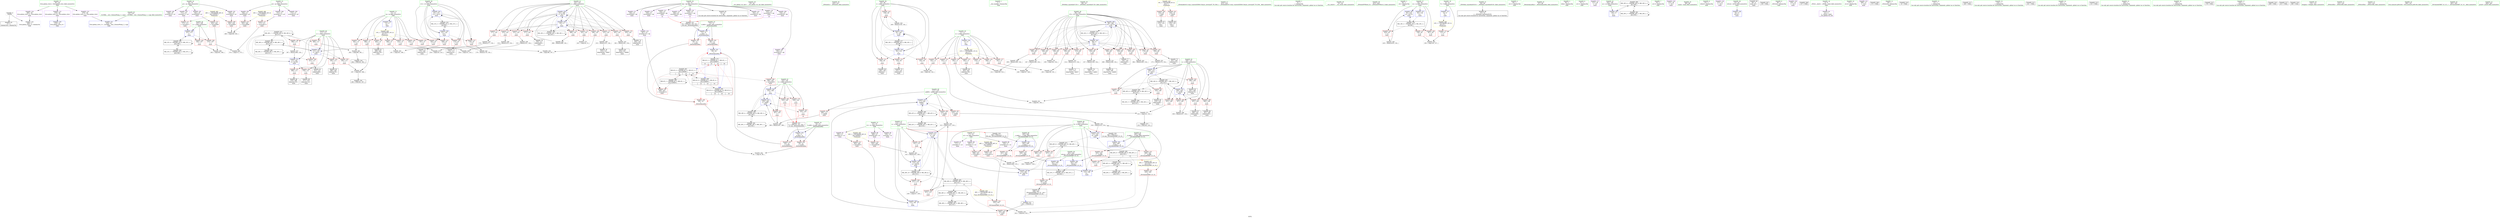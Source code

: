 digraph "SVFG" {
	label="SVFG";

	Node0x5624daf0f690 [shape=record,color=grey,label="{NodeID: 0\nNullPtr}"];
	Node0x5624daf0f690 -> Node0x5624daf429f0[style=solid];
	Node0x5624daf0f690 -> Node0x5624daf4e590[style=solid];
	Node0x5624daf57440 [shape=record,color=grey,label="{NodeID: 360\n374 = cmp(372, 373, )\n}"];
	Node0x5624daf446f0 [shape=record,color=red,label="{NodeID: 194\n321\<--111\n\<--y\nmain\n}"];
	Node0x5624daf446f0 -> Node0x5624daf43c60[style=solid];
	Node0x5624daf28450 [shape=record,color=purple,label="{NodeID: 111\n230\<--23\narrayidx46\<--dp\nmain\n}"];
	Node0x5624daf250f0 [shape=record,color=green,label="{NodeID: 28\n45\<--46\n__cxx_global_var_init\<--__cxx_global_var_init_field_insensitive\n}"];
	Node0x5624daf4bc10 [shape=record,color=black,label="{NodeID: 388\nMR_42V_2 = PHI(MR_42V_3, MR_42V_1, )\npts\{118 \}\n}"];
	Node0x5624daf4bc10 -> Node0x5624daf4bc10[style=dashed];
	Node0x5624daf4bc10 -> Node0x5624daf6f3b0[style=dashed];
	Node0x5624daf45db0 [shape=record,color=red,label="{NodeID: 222\n458\<--443\n\<--__a.addr\n_ZSt3minIxERKT_S2_S2_\n}"];
	Node0x5624daf45db0 -> Node0x5624daf50090[style=solid];
	Node0x5624daf478f0 [shape=record,color=red,label="{NodeID: 139\n405\<--13\n\<--m\nmain\n}"];
	Node0x5624daf478f0 -> Node0x5624daf44140[style=solid];
	Node0x5624daf42380 [shape=record,color=green,label="{NodeID: 56\n410\<--411\n_ZNSolsEx\<--_ZNSolsEx_field_insensitive\n}"];
	Node0x5624daf54bc0 [shape=record,color=grey,label="{NodeID: 333\n275 = Binary(274, 134, )\n}"];
	Node0x5624daf54bc0 -> Node0x5624daf4f1f0[style=solid];
	Node0x5624daf4f460 [shape=record,color=blue,label="{NodeID: 250\n115\<--288\nb\<--\nmain\n}"];
	Node0x5624daf4f460 -> Node0x5624daf711b0[style=dashed];
	Node0x5624daf48fb0 [shape=record,color=red,label="{NodeID: 167\n274\<--99\n\<--i25\nmain\n}"];
	Node0x5624daf48fb0 -> Node0x5624daf54bc0[style=solid];
	Node0x5624daf43b90 [shape=record,color=black,label="{NodeID: 84\n319\<--318\nidxprom84\<--\nmain\n}"];
	Node0x5624daf35140 [shape=record,color=green,label="{NodeID: 1\n7\<--1\n__dso_handle\<--dummyObj\nGlob }"];
	Node0x5624daf575c0 [shape=record,color=grey,label="{NodeID: 361\n266 = cmp(260, 265, )\n}"];
	Node0x5624daf447c0 [shape=record,color=red,label="{NodeID: 195\n360\<--111\n\<--y\nmain\n}"];
	Node0x5624daf447c0 -> Node0x5624daf57bc0[style=solid];
	Node0x5624daf28520 [shape=record,color=purple,label="{NodeID: 112\n234\<--23\narrayidx49\<--dp\nmain\n|{<s0>14}}"];
	Node0x5624daf28520:s0 -> Node0x5624daf98a30[style=solid,color=red];
	Node0x5624daf251f0 [shape=record,color=green,label="{NodeID: 29\n49\<--50\n_ZNSt8ios_base4InitC1Ev\<--_ZNSt8ios_base4InitC1Ev_field_insensitive\n}"];
	Node0x5624daf4c110 [shape=record,color=black,label="{NodeID: 389\nMR_6V_2 = PHI(MR_6V_3, MR_6V_1, )\npts\{250000 \}\n}"];
	Node0x5624daf4c110 -> Node0x5624daf45b40[style=dashed];
	Node0x5624daf4c110 -> Node0x5624daf4c110[style=dashed];
	Node0x5624daf4c110 -> Node0x5624daf6f8b0[style=dashed];
	Node0x5624daf45e80 [shape=record,color=red,label="{NodeID: 223\n449\<--445\n\<--__b.addr\n_ZSt3minIxERKT_S2_S2_\n}"];
	Node0x5624daf45e80 -> Node0x5624daf46020[style=solid];
	Node0x5624daf479c0 [shape=record,color=red,label="{NodeID: 140\n120\<--30\n\<--stdin\nmain\n}"];
	Node0x5624daf479c0 -> Node0x5624daf42dc0[style=solid];
	Node0x5624daf42480 [shape=record,color=green,label="{NodeID: 57\n413\<--414\n_ZSt4endlIcSt11char_traitsIcEERSt13basic_ostreamIT_T0_ES6_\<--_ZSt4endlIcSt11char_traitsIcEERSt13basic_ostreamIT_T0_ES6__field_insensitive\n}"];
	Node0x5624daf54d40 [shape=record,color=grey,label="{NodeID: 334\n316 = Binary(315, 314, )\n}"];
	Node0x5624daf54d40 -> Node0x5624daf4f7a0[style=solid];
	Node0x5624daf4f530 [shape=record,color=blue,label="{NodeID: 251\n117\<--304\nadd80\<--\nmain\n}"];
	Node0x5624daf4f530 -> Node0x5624daf44fe0[style=dashed];
	Node0x5624daf4f530 -> Node0x5624daf450b0[style=dashed];
	Node0x5624daf4f530 -> Node0x5624daf45180[style=dashed];
	Node0x5624daf4f530 -> Node0x5624daf4f530[style=dashed];
	Node0x5624daf4f530 -> Node0x5624daf6f3b0[style=dashed];
	Node0x5624daf49080 [shape=record,color=red,label="{NodeID: 168\n393\<--99\n\<--i25\nmain\n}"];
	Node0x5624daf49080 -> Node0x5624daf55940[style=solid];
	Node0x5624daf43c60 [shape=record,color=black,label="{NodeID: 85\n322\<--321\nidxprom86\<--\nmain\n}"];
	Node0x5624daf37d40 [shape=record,color=green,label="{NodeID: 2\n9\<--1\n\<--dummyObj\nCan only get source location for instruction, argument, global var or function.}"];
	Node0x5624daf6c310 [shape=record,color=yellow,style=double,label="{NodeID: 445\n8V_1 = ENCHI(MR_8V_0)\npts\{1 \}\nFun[main]}"];
	Node0x5624daf6c310 -> Node0x5624daf479c0[style=dashed];
	Node0x5624daf6c310 -> Node0x5624daf47a90[style=dashed];
	Node0x5624daf57740 [shape=record,color=grey,label="{NodeID: 362\n167 = cmp(165, 166, )\n}"];
	Node0x5624daf44890 [shape=record,color=red,label="{NodeID: 196\n366\<--111\n\<--y\nmain\n}"];
	Node0x5624daf44890 -> Node0x5624daf551c0[style=solid];
	Node0x5624daf285f0 [shape=record,color=purple,label="{NodeID: 113\n320\<--23\narrayidx85\<--dp\nmain\n}"];
	Node0x5624daf252f0 [shape=record,color=green,label="{NodeID: 30\n55\<--56\n__cxa_atexit\<--__cxa_atexit_field_insensitive\n}"];
	Node0x5624daf45f50 [shape=record,color=red,label="{NodeID: 224\n455\<--445\n\<--__b.addr\n_ZSt3minIxERKT_S2_S2_\n}"];
	Node0x5624daf45f50 -> Node0x5624daf4ffc0[style=solid];
	Node0x5624daf47a90 [shape=record,color=red,label="{NodeID: 141\n126\<--35\n\<--stdout\nmain\n}"];
	Node0x5624daf47a90 -> Node0x5624daf42e90[style=solid];
	Node0x5624daf42580 [shape=record,color=green,label="{NodeID: 58\n415\<--416\n_ZNSolsEPFRSoS_E\<--_ZNSolsEPFRSoS_E_field_insensitive\n}"];
	Node0x5624daf54ec0 [shape=record,color=grey,label="{NodeID: 335\n262 = Binary(261, 134, )\n}"];
	Node0x5624daf54ec0 -> Node0x5624daf43850[style=solid];
	Node0x5624daf4f600 [shape=record,color=blue,label="{NodeID: 252\n103\<--308\nt\<--add82\nmain\n}"];
	Node0x5624daf4f600 -> Node0x5624daf49b10[style=dashed];
	Node0x5624daf4f600 -> Node0x5624daf49be0[style=dashed];
	Node0x5624daf4f600 -> Node0x5624daf4f600[style=dashed];
	Node0x5624daf4f600 -> Node0x5624daf6d0b0[style=dashed];
	Node0x5624daf49150 [shape=record,color=red,label="{NodeID: 169\n196\<--101\n\<--j\nmain\n}"];
	Node0x5624daf49150 -> Node0x5624daf56e40[style=solid];
	Node0x5624daf43d30 [shape=record,color=black,label="{NodeID: 86\n341\<--340\nidxprom95\<--\nmain\n}"];
	Node0x5624daf23320 [shape=record,color=green,label="{NodeID: 3\n26\<--1\n.str\<--dummyObj\nGlob }"];
	Node0x5624daf7c730 [shape=record,color=yellow,style=double,label="{NodeID: 446\n10V_1 = ENCHI(MR_10V_0)\npts\{10 \}\nFun[main]}"];
	Node0x5624daf7c730 -> Node0x5624daf46d90[style=dashed];
	Node0x5624daf578c0 [shape=record,color=grey,label="{NodeID: 363\n211 = cmp(209, 210, )\n}"];
	Node0x5624daf44960 [shape=record,color=red,label="{NodeID: 197\n369\<--111\n\<--y\nmain\n}"];
	Node0x5624daf44960 -> Node0x5624daf43ed0[style=solid];
	Node0x5624daf286c0 [shape=record,color=purple,label="{NodeID: 114\n323\<--23\narrayidx87\<--dp\nmain\n|{<s0>16}}"];
	Node0x5624daf286c0:s0 -> Node0x5624daf98a30[style=solid,color=red];
	Node0x5624daf253f0 [shape=record,color=green,label="{NodeID: 31\n54\<--60\n_ZNSt8ios_base4InitD1Ev\<--_ZNSt8ios_base4InitD1Ev_field_insensitive\n}"];
	Node0x5624daf253f0 -> Node0x5624daf42cc0[style=solid];
	Node0x5624daf46020 [shape=record,color=red,label="{NodeID: 225\n450\<--449\n\<--\n_ZSt3minIxERKT_S2_S2_\n}"];
	Node0x5624daf46020 -> Node0x5624daf569c0[style=solid];
	Node0x5624daf47b60 [shape=record,color=red,label="{NodeID: 142\n79\<--72\n\<--a.addr\n_Z8checkmaxRxx\n}"];
	Node0x5624daf47b60 -> Node0x5624daf47ea0[style=solid];
	Node0x5624daf42680 [shape=record,color=green,label="{NodeID: 59\n441\<--442\nretval\<--retval_field_insensitive\n_ZSt3minIxERKT_S2_S2_\n}"];
	Node0x5624daf42680 -> Node0x5624daf45c10[style=solid];
	Node0x5624daf42680 -> Node0x5624daf4ffc0[style=solid];
	Node0x5624daf42680 -> Node0x5624daf50090[style=solid];
	Node0x5624daf55040 [shape=record,color=grey,label="{NodeID: 336\n312 = Binary(311, 310, )\n}"];
	Node0x5624daf55040 -> Node0x5624daf4f6d0[style=solid];
	Node0x5624daf4f6d0 [shape=record,color=blue,label="{NodeID: 253\n113\<--312\na\<--sub\nmain\n}"];
	Node0x5624daf4f6d0 -> Node0x5624daf44bd0[style=dashed];
	Node0x5624daf4f6d0 -> Node0x5624daf44ca0[style=dashed];
	Node0x5624daf4f6d0 -> Node0x5624daf4f940[style=dashed];
	Node0x5624daf4f6d0 -> Node0x5624daf70cb0[style=dashed];
	Node0x5624daf4f6d0 -> Node0x5624daf72fb0[style=dashed];
	Node0x5624daf49220 [shape=record,color=red,label="{NodeID: 170\n203\<--101\n\<--j\nmain\n}"];
	Node0x5624daf49220 -> Node0x5624daf43370[style=solid];
	Node0x5624daf43e00 [shape=record,color=black,label="{NodeID: 87\n348\<--347\nidxprom99\<--\nmain\n}"];
	Node0x5624daf23920 [shape=record,color=green,label="{NodeID: 4\n28\<--1\n.str.1\<--dummyObj\nGlob }"];
	Node0x5624daf7c810 [shape=record,color=yellow,style=double,label="{NodeID: 447\n12V_1 = ENCHI(MR_12V_0)\npts\{12 \}\nFun[main]}"];
	Node0x5624daf7c810 -> Node0x5624daf46e60[style=dashed];
	Node0x5624daf7c810 -> Node0x5624daf46f30[style=dashed];
	Node0x5624daf7c810 -> Node0x5624daf47000[style=dashed];
	Node0x5624daf7c810 -> Node0x5624daf470d0[style=dashed];
	Node0x5624daf7c810 -> Node0x5624daf471a0[style=dashed];
	Node0x5624daf7c810 -> Node0x5624daf47270[style=dashed];
	Node0x5624daf7c810 -> Node0x5624daf47340[style=dashed];
	Node0x5624daf57a40 [shape=record,color=grey,label="{NodeID: 364\n81 = cmp(78, 80, )\n}"];
	Node0x5624daf44a30 [shape=record,color=red,label="{NodeID: 198\n376\<--111\n\<--y\nmain\n}"];
	Node0x5624daf44a30 -> Node0x5624daf43fa0[style=solid];
	Node0x5624daf28790 [shape=record,color=purple,label="{NodeID: 115\n404\<--23\narrayidx129\<--dp\nmain\n}"];
	Node0x5624daf254f0 [shape=record,color=green,label="{NodeID: 32\n67\<--68\n_Z8checkmaxRxx\<--_Z8checkmaxRxx_field_insensitive\n}"];
	Node0x5624daf460f0 [shape=record,color=red,label="{NodeID: 226\n452\<--451\n\<--\n_ZSt3minIxERKT_S2_S2_\n}"];
	Node0x5624daf460f0 -> Node0x5624daf569c0[style=solid];
	Node0x5624daf47c30 [shape=record,color=red,label="{NodeID: 143\n84\<--72\n\<--a.addr\n_Z8checkmaxRxx\n}"];
	Node0x5624daf47c30 -> Node0x5624daf4e830[style=solid];
	Node0x5624daf42750 [shape=record,color=green,label="{NodeID: 60\n443\<--444\n__a.addr\<--__a.addr_field_insensitive\n_ZSt3minIxERKT_S2_S2_\n}"];
	Node0x5624daf42750 -> Node0x5624daf45ce0[style=solid];
	Node0x5624daf42750 -> Node0x5624daf45db0[style=solid];
	Node0x5624daf42750 -> Node0x5624daf4fe20[style=solid];
	Node0x5624daf551c0 [shape=record,color=grey,label="{NodeID: 337\n367 = Binary(366, 134, )\n}"];
	Node0x5624daf551c0 -> Node0x5624daf4fa10[style=solid];
	Node0x5624daf4f7a0 [shape=record,color=blue,label="{NodeID: 254\n115\<--316\nb\<--sub83\nmain\n}"];
	Node0x5624daf4f7a0 -> Node0x5624daf73eb0[style=dashed];
	Node0x5624daf492f0 [shape=record,color=red,label="{NodeID: 171\n217\<--101\n\<--j\nmain\n}"];
	Node0x5624daf492f0 -> Node0x5624daf43510[style=solid];
	Node0x5624daf43ed0 [shape=record,color=black,label="{NodeID: 88\n370\<--369\nidxprom110\<--\nmain\n}"];
	Node0x5624daf239b0 [shape=record,color=green,label="{NodeID: 5\n30\<--1\nstdin\<--dummyObj\nGlob }"];
	Node0x5624daf7c8f0 [shape=record,color=yellow,style=double,label="{NodeID: 448\n14V_1 = ENCHI(MR_14V_0)\npts\{14 \}\nFun[main]}"];
	Node0x5624daf7c8f0 -> Node0x5624daf47410[style=dashed];
	Node0x5624daf7c8f0 -> Node0x5624daf474e0[style=dashed];
	Node0x5624daf7c8f0 -> Node0x5624daf475b0[style=dashed];
	Node0x5624daf7c8f0 -> Node0x5624daf47680[style=dashed];
	Node0x5624daf7c8f0 -> Node0x5624daf47750[style=dashed];
	Node0x5624daf7c8f0 -> Node0x5624daf47820[style=dashed];
	Node0x5624daf7c8f0 -> Node0x5624daf478f0[style=dashed];
	Node0x5624daf57bc0 [shape=record,color=grey,label="{NodeID: 365\n362 = cmp(360, 361, )\n}"];
	Node0x5624daf57bc0 -> Node0x5624daf534e0[style=solid];
	Node0x5624daf44b00 [shape=record,color=red,label="{NodeID: 199\n311\<--113\n\<--a\nmain\n}"];
	Node0x5624daf44b00 -> Node0x5624daf55040[style=solid];
	Node0x5624daf465b0 [shape=record,color=purple,label="{NodeID: 116\n407\<--23\narrayidx131\<--dp\nmain\n}"];
	Node0x5624daf465b0 -> Node0x5624daf45b40[style=solid];
	Node0x5624daf255f0 [shape=record,color=green,label="{NodeID: 33\n72\<--73\na.addr\<--a.addr_field_insensitive\n_Z8checkmaxRxx\n}"];
	Node0x5624daf255f0 -> Node0x5624daf47b60[style=solid];
	Node0x5624daf255f0 -> Node0x5624daf47c30[style=solid];
	Node0x5624daf255f0 -> Node0x5624daf4e690[style=solid];
	Node0x5624daf6d0b0 [shape=record,color=black,label="{NodeID: 393\nMR_28V_4 = PHI(MR_28V_8, MR_28V_3, )\npts\{104 \}\n}"];
	Node0x5624daf6d0b0 -> Node0x5624daf4ef80[style=dashed];
	Node0x5624daf6d0b0 -> Node0x5624daf670b0[style=dashed];
	Node0x5624daf6d0b0 -> Node0x5624daf6d0b0[style=dashed];
	Node0x5624daf461c0 [shape=record,color=blue,label="{NodeID: 227\n8\<--9\nT\<--\nGlob }"];
	Node0x5624daf461c0 -> Node0x5624daf7c730[style=dashed];
	Node0x5624daf47d00 [shape=record,color=red,label="{NodeID: 144\n78\<--74\n\<--b.addr\n_Z8checkmaxRxx\n}"];
	Node0x5624daf47d00 -> Node0x5624daf57a40[style=solid];
	Node0x5624daf42820 [shape=record,color=green,label="{NodeID: 61\n445\<--446\n__b.addr\<--__b.addr_field_insensitive\n_ZSt3minIxERKT_S2_S2_\n}"];
	Node0x5624daf42820 -> Node0x5624daf45e80[style=solid];
	Node0x5624daf42820 -> Node0x5624daf45f50[style=solid];
	Node0x5624daf42820 -> Node0x5624daf4fef0[style=solid];
	Node0x5624daf55340 [shape=record,color=grey,label="{NodeID: 338\n252 = Binary(251, 134, )\n}"];
	Node0x5624daf55340 -> Node0x5624daf57140[style=solid];
	Node0x5624daf4f870 [shape=record,color=blue,label="{NodeID: 255\n109\<--338\nx\<--inc94\nmain\n}"];
	Node0x5624daf4f870 -> Node0x5624daf4a0c0[style=dashed];
	Node0x5624daf4f870 -> Node0x5624daf4a190[style=dashed];
	Node0x5624daf4f870 -> Node0x5624daf4a260[style=dashed];
	Node0x5624daf4f870 -> Node0x5624daf4a330[style=dashed];
	Node0x5624daf4f870 -> Node0x5624daf4f870[style=dashed];
	Node0x5624daf4f870 -> Node0x5624daf702b0[style=dashed];
	Node0x5624daf493c0 [shape=record,color=red,label="{NodeID: 172\n223\<--101\n\<--j\nmain\n}"];
	Node0x5624daf493c0 -> Node0x5624daf56240[style=solid];
	Node0x5624daf43fa0 [shape=record,color=black,label="{NodeID: 89\n377\<--376\nidxprom114\<--\nmain\n}"];
	Node0x5624daf23f10 [shape=record,color=green,label="{NodeID: 6\n31\<--1\n.str.2\<--dummyObj\nGlob }"];
	Node0x5624daf57d40 [shape=record,color=grey,label="{NodeID: 366\n358 = cmp(357, 329, )\n}"];
	Node0x5624daf44bd0 [shape=record,color=red,label="{NodeID: 200\n327\<--113\n\<--a\nmain\n}"];
	Node0x5624daf44bd0 -> Node0x5624daf56fc0[style=solid];
	Node0x5624daf46680 [shape=record,color=purple,label="{NodeID: 117\n121\<--26\n\<--.str\nmain\n}"];
	Node0x5624daf256c0 [shape=record,color=green,label="{NodeID: 34\n74\<--75\nb.addr\<--b.addr_field_insensitive\n_Z8checkmaxRxx\n}"];
	Node0x5624daf256c0 -> Node0x5624daf47d00[style=solid];
	Node0x5624daf256c0 -> Node0x5624daf47dd0[style=solid];
	Node0x5624daf256c0 -> Node0x5624daf4e760[style=solid];
	Node0x5624daf6d5b0 [shape=record,color=black,label="{NodeID: 394\nMR_30V_4 = PHI(MR_30V_6, MR_30V_3, )\npts\{106 \}\n}"];
	Node0x5624daf6d5b0 -> Node0x5624daf4f050[style=dashed];
	Node0x5624daf6d5b0 -> Node0x5624daf675b0[style=dashed];
	Node0x5624daf6d5b0 -> Node0x5624daf6d5b0[style=dashed];
	Node0x5624daf462c0 [shape=record,color=blue,label="{NodeID: 228\n11\<--9\nn\<--\nGlob }"];
	Node0x5624daf462c0 -> Node0x5624daf7c810[style=dashed];
	Node0x5624daf47dd0 [shape=record,color=red,label="{NodeID: 145\n83\<--74\n\<--b.addr\n_Z8checkmaxRxx\n}"];
	Node0x5624daf47dd0 -> Node0x5624daf4e830[style=solid];
	Node0x5624daf428f0 [shape=record,color=green,label="{NodeID: 62\n42\<--474\n_GLOBAL__sub_I_KainanWang_2_1.cpp\<--_GLOBAL__sub_I_KainanWang_2_1.cpp_field_insensitive\n}"];
	Node0x5624daf428f0 -> Node0x5624daf4e490[style=solid];
	Node0x5624daf554c0 [shape=record,color=grey,label="{NodeID: 339\n209 = Binary(208, 134, )\n}"];
	Node0x5624daf554c0 -> Node0x5624daf578c0[style=solid];
	Node0x5624daf4f940 [shape=record,color=blue,label="{NodeID: 256\n113\<--352\na\<--add101\nmain\n}"];
	Node0x5624daf4f940 -> Node0x5624daf72fb0[style=dashed];
	Node0x5624daf49490 [shape=record,color=red,label="{NodeID: 173\n231\<--101\n\<--j\nmain\n}"];
	Node0x5624daf49490 -> Node0x5624daf563c0[style=solid];
	Node0x5624daf44070 [shape=record,color=black,label="{NodeID: 90\n403\<--402\nidxprom128\<--\nmain\n}"];
	Node0x5624daf23fa0 [shape=record,color=green,label="{NodeID: 7\n33\<--1\n.str.3\<--dummyObj\nGlob }"];
	Node0x5624daf57ec0 [shape=record,color=grey,label="{NodeID: 367\n297 = cmp(295, 296, )\n}"];
	Node0x5624daf57ec0 -> Node0x5624daf54020[style=solid];
	Node0x5624daf44ca0 [shape=record,color=red,label="{NodeID: 201\n351\<--113\n\<--a\nmain\n}"];
	Node0x5624daf44ca0 -> Node0x5624daf55ac0[style=solid];
	Node0x5624daf46750 [shape=record,color=purple,label="{NodeID: 118\n122\<--28\n\<--.str.1\nmain\n}"];
	Node0x5624daf25790 [shape=record,color=green,label="{NodeID: 35\n88\<--89\nmain\<--main_field_insensitive\n}"];
	Node0x5624daf6dab0 [shape=record,color=black,label="{NodeID: 395\nMR_32V_4 = PHI(MR_32V_6, MR_32V_3, )\npts\{108 \}\n}"];
	Node0x5624daf6dab0 -> Node0x5624daf4f120[style=dashed];
	Node0x5624daf6dab0 -> Node0x5624daf67ab0[style=dashed];
	Node0x5624daf6dab0 -> Node0x5624daf6dab0[style=dashed];
	Node0x5624daf463c0 [shape=record,color=blue,label="{NodeID: 229\n13\<--9\nm\<--\nGlob }"];
	Node0x5624daf463c0 -> Node0x5624daf7c8f0[style=dashed];
	Node0x5624daf47ea0 [shape=record,color=red,label="{NodeID: 146\n80\<--79\n\<--\n_Z8checkmaxRxx\n}"];
	Node0x5624daf47ea0 -> Node0x5624daf57a40[style=solid];
	Node0x5624daf429f0 [shape=record,color=black,label="{NodeID: 63\n2\<--3\ndummyVal\<--dummyVal\n}"];
	Node0x5624daf55640 [shape=record,color=grey,label="{NodeID: 340\n419 = Binary(418, 134, )\n}"];
	Node0x5624daf55640 -> Node0x5624daf4fd50[style=solid];
	Node0x5624daf4fa10 [shape=record,color=blue,label="{NodeID: 257\n111\<--367\ny\<--inc109\nmain\n}"];
	Node0x5624daf4fa10 -> Node0x5624daf44960[style=dashed];
	Node0x5624daf4fa10 -> Node0x5624daf44a30[style=dashed];
	Node0x5624daf4fa10 -> Node0x5624daf739b0[style=dashed];
	Node0x5624daf49560 [shape=record,color=red,label="{NodeID: 174\n241\<--101\n\<--j\nmain\n}"];
	Node0x5624daf49560 -> Node0x5624daf58640[style=solid];
	Node0x5624daf44140 [shape=record,color=black,label="{NodeID: 91\n406\<--405\nidxprom130\<--\nmain\n}"];
	Node0x5624daf24030 [shape=record,color=green,label="{NodeID: 8\n35\<--1\nstdout\<--dummyObj\nGlob }"];
	Node0x5624daf58040 [shape=record,color=grey,label="{NodeID: 368\n249 = cmp(247, 248, )\n}"];
	Node0x5624daf44d70 [shape=record,color=red,label="{NodeID: 202\n315\<--115\n\<--b\nmain\n}"];
	Node0x5624daf44d70 -> Node0x5624daf54d40[style=solid];
	Node0x5624daf46820 [shape=record,color=purple,label="{NodeID: 119\n127\<--31\n\<--.str.2\nmain\n}"];
	Node0x5624daf26e60 [shape=record,color=green,label="{NodeID: 36\n91\<--92\nretval\<--retval_field_insensitive\nmain\n}"];
	Node0x5624daf26e60 -> Node0x5624daf4e900[style=solid];
	Node0x5624daf6dfb0 [shape=record,color=black,label="{NodeID: 396\nMR_34V_4 = PHI(MR_34V_9, MR_34V_3, )\npts\{110 \}\n}"];
	Node0x5624daf6dfb0 -> Node0x5624daf4f1f0[style=dashed];
	Node0x5624daf6dfb0 -> Node0x5624daf4a810[style=dashed];
	Node0x5624daf6dfb0 -> Node0x5624daf6dfb0[style=dashed];
	Node0x5624daf464c0 [shape=record,color=blue,label="{NodeID: 230\n478\<--41\nllvm.global_ctors_0\<--\nGlob }"];
	Node0x5624daf47f70 [shape=record,color=red,label="{NodeID: 147\n136\<--93\n\<--cs\nmain\n}"];
	Node0x5624daf47f70 -> Node0x5624daf56b40[style=solid];
	Node0x5624daf42af0 [shape=record,color=black,label="{NodeID: 64\n90\<--9\nmain_ret\<--\nmain\n}"];
	Node0x5624daf979f0 [shape=record,color=black,label="{NodeID: 507\n130 = PHI()\n}"];
	Node0x5624daf557c0 [shape=record,color=grey,label="{NodeID: 341\n179 = Binary(178, 134, )\n}"];
	Node0x5624daf557c0 -> Node0x5624daf4ed10[style=solid];
	Node0x5624daf4fae0 [shape=record,color=blue,label="{NodeID: 258\n115\<--381\nb\<--add116\nmain\n}"];
	Node0x5624daf4fae0 -> Node0x5624daf73eb0[style=dashed];
	Node0x5624daf49630 [shape=record,color=red,label="{NodeID: 175\n251\<--101\n\<--j\nmain\n}"];
	Node0x5624daf49630 -> Node0x5624daf55340[style=solid];
	Node0x5624daf44210 [shape=record,color=black,label="{NodeID: 92\n438\<--461\n_ZSt3minIxERKT_S2_S2__ret\<--\n_ZSt3minIxERKT_S2_S2_\n|{<s0>15}}"];
	Node0x5624daf44210:s0 -> Node0x5624daf98150[style=solid,color=blue];
	Node0x5624daf23420 [shape=record,color=green,label="{NodeID: 9\n36\<--1\n_ZSt3cin\<--dummyObj\nGlob }"];
	Node0x5624daf581c0 [shape=record,color=grey,label="{NodeID: 369\n345 = cmp(343, 344, )\n}"];
	Node0x5624daf44e40 [shape=record,color=red,label="{NodeID: 203\n357\<--115\n\<--b\nmain\n}"];
	Node0x5624daf44e40 -> Node0x5624daf57d40[style=solid];
	Node0x5624daf468f0 [shape=record,color=purple,label="{NodeID: 120\n128\<--33\n\<--.str.3\nmain\n}"];
	Node0x5624daf26f30 [shape=record,color=green,label="{NodeID: 37\n93\<--94\ncs\<--cs_field_insensitive\nmain\n}"];
	Node0x5624daf26f30 -> Node0x5624daf47f70[style=solid];
	Node0x5624daf26f30 -> Node0x5624daf48040[style=solid];
	Node0x5624daf26f30 -> Node0x5624daf48110[style=solid];
	Node0x5624daf26f30 -> Node0x5624daf4e9d0[style=solid];
	Node0x5624daf26f30 -> Node0x5624daf4fd50[style=solid];
	Node0x5624daf6e4b0 [shape=record,color=black,label="{NodeID: 397\nMR_36V_4 = PHI(MR_36V_9, MR_36V_3, )\npts\{112 \}\n}"];
	Node0x5624daf6e4b0 -> Node0x5624daf4f2c0[style=dashed];
	Node0x5624daf6e4b0 -> Node0x5624daf4ad10[style=dashed];
	Node0x5624daf6e4b0 -> Node0x5624daf6e4b0[style=dashed];
	Node0x5624daf4e490 [shape=record,color=blue,label="{NodeID: 231\n479\<--42\nllvm.global_ctors_1\<--_GLOBAL__sub_I_KainanWang_2_1.cpp\nGlob }"];
	Node0x5624daf48040 [shape=record,color=red,label="{NodeID: 148\n397\<--93\n\<--cs\nmain\n}"];
	Node0x5624daf42bc0 [shape=record,color=black,label="{NodeID: 65\n24\<--23\n\<--dp\nCan only get source location for instruction, argument, global var or function.}"];
	Node0x5624daf97af0 [shape=record,color=black,label="{NodeID: 508\n157 = PHI()\n}"];
	Node0x5624daf55940 [shape=record,color=grey,label="{NodeID: 342\n394 = Binary(393, 134, )\n}"];
	Node0x5624daf55940 -> Node0x5624daf4fc80[style=solid];
	Node0x5624daf4fbb0 [shape=record,color=blue,label="{NodeID: 259\n101\<--389\nj\<--inc122\nmain\n}"];
	Node0x5624daf4fbb0 -> Node0x5624daf49150[style=dashed];
	Node0x5624daf4fbb0 -> Node0x5624daf49220[style=dashed];
	Node0x5624daf4fbb0 -> Node0x5624daf492f0[style=dashed];
	Node0x5624daf4fbb0 -> Node0x5624daf493c0[style=dashed];
	Node0x5624daf4fbb0 -> Node0x5624daf49490[style=dashed];
	Node0x5624daf4fbb0 -> Node0x5624daf49560[style=dashed];
	Node0x5624daf4fbb0 -> Node0x5624daf49630[style=dashed];
	Node0x5624daf4fbb0 -> Node0x5624daf49700[style=dashed];
	Node0x5624daf4fbb0 -> Node0x5624daf497d0[style=dashed];
	Node0x5624daf4fbb0 -> Node0x5624daf498a0[style=dashed];
	Node0x5624daf4fbb0 -> Node0x5624daf4eeb0[style=dashed];
	Node0x5624daf4fbb0 -> Node0x5624daf4fbb0[style=dashed];
	Node0x5624daf4fbb0 -> Node0x5624daf66bb0[style=dashed];
	Node0x5624daf49700 [shape=record,color=red,label="{NodeID: 176\n261\<--101\n\<--j\nmain\n}"];
	Node0x5624daf49700 -> Node0x5624daf54ec0[style=solid];
	Node0x5624daf442e0 [shape=record,color=purple,label="{NodeID: 93\n51\<--4\n\<--_ZStL8__ioinit\n__cxx_global_var_init\n}"];
	Node0x5624daf234f0 [shape=record,color=green,label="{NodeID: 10\n37\<--1\n.str.4\<--dummyObj\nGlob }"];
	Node0x5624daf58340 [shape=record,color=grey,label="{NodeID: 370\n239 = cmp(238, 134, )\n}"];
	Node0x5624daf44f10 [shape=record,color=red,label="{NodeID: 204\n380\<--115\n\<--b\nmain\n}"];
	Node0x5624daf44f10 -> Node0x5624daf54a40[style=solid];
	Node0x5624daf469c0 [shape=record,color=purple,label="{NodeID: 121\n398\<--37\n\<--.str.4\nmain\n}"];
	Node0x5624daf27000 [shape=record,color=green,label="{NodeID: 38\n95\<--96\ni\<--i_field_insensitive\nmain\n}"];
	Node0x5624daf27000 -> Node0x5624daf481e0[style=solid];
	Node0x5624daf27000 -> Node0x5624daf482b0[style=solid];
	Node0x5624daf27000 -> Node0x5624daf48380[style=solid];
	Node0x5624daf27000 -> Node0x5624daf48450[style=solid];
	Node0x5624daf27000 -> Node0x5624daf4eaa0[style=solid];
	Node0x5624daf27000 -> Node0x5624daf4eb70[style=solid];
	Node0x5624daf6e9b0 [shape=record,color=black,label="{NodeID: 398\nMR_38V_4 = PHI(MR_38V_11, MR_38V_3, )\npts\{114 \}\n}"];
	Node0x5624daf6e9b0 -> Node0x5624daf4f390[style=dashed];
	Node0x5624daf6e9b0 -> Node0x5624daf4b210[style=dashed];
	Node0x5624daf6e9b0 -> Node0x5624daf6e9b0[style=dashed];
	Node0x5624daf4e590 [shape=record,color=blue, style = dotted,label="{NodeID: 232\n480\<--3\nllvm.global_ctors_2\<--dummyVal\nGlob }"];
	Node0x5624daf48110 [shape=record,color=red,label="{NodeID: 149\n418\<--93\n\<--cs\nmain\n}"];
	Node0x5624daf48110 -> Node0x5624daf55640[style=solid];
	Node0x5624daf42cc0 [shape=record,color=black,label="{NodeID: 66\n53\<--54\n\<--_ZNSt8ios_base4InitD1Ev\nCan only get source location for instruction, argument, global var or function.}"];
	Node0x5624daf97bf0 [shape=record,color=black,label="{NodeID: 509\n172 = PHI()\n}"];
	Node0x5624daf55ac0 [shape=record,color=grey,label="{NodeID: 343\n352 = Binary(351, 350, )\n}"];
	Node0x5624daf55ac0 -> Node0x5624daf4f940[style=solid];
	Node0x5624daf4fc80 [shape=record,color=blue,label="{NodeID: 260\n99\<--394\ni25\<--inc125\nmain\n}"];
	Node0x5624daf4fc80 -> Node0x5624daf48860[style=dashed];
	Node0x5624daf4fc80 -> Node0x5624daf48930[style=dashed];
	Node0x5624daf4fc80 -> Node0x5624daf48a00[style=dashed];
	Node0x5624daf4fc80 -> Node0x5624daf48ad0[style=dashed];
	Node0x5624daf4fc80 -> Node0x5624daf48ba0[style=dashed];
	Node0x5624daf4fc80 -> Node0x5624daf48c70[style=dashed];
	Node0x5624daf4fc80 -> Node0x5624daf48d40[style=dashed];
	Node0x5624daf4fc80 -> Node0x5624daf48e10[style=dashed];
	Node0x5624daf4fc80 -> Node0x5624daf48ee0[style=dashed];
	Node0x5624daf4fc80 -> Node0x5624daf48fb0[style=dashed];
	Node0x5624daf4fc80 -> Node0x5624daf49080[style=dashed];
	Node0x5624daf4fc80 -> Node0x5624daf4fc80[style=dashed];
	Node0x5624daf4fc80 -> Node0x5624daf666b0[style=dashed];
	Node0x5624daf497d0 [shape=record,color=red,label="{NodeID: 177\n277\<--101\n\<--j\nmain\n}"];
	Node0x5624daf497d0 -> Node0x5624daf545c0[style=solid];
	Node0x5624daf443b0 [shape=record,color=purple,label="{NodeID: 94\n150\<--15\narrayidx\<--n1\nmain\n}"];
	Node0x5624daf235c0 [shape=record,color=green,label="{NodeID: 11\n39\<--1\n_ZSt4cout\<--dummyObj\nGlob }"];
	Node0x5624daf584c0 [shape=record,color=grey,label="{NodeID: 371\n333 = cmp(331, 332, )\n}"];
	Node0x5624daf584c0 -> Node0x5624daf53a80[style=solid];
	Node0x5624daf44fe0 [shape=record,color=red,label="{NodeID: 205\n306\<--117\n\<--add80\nmain\n}"];
	Node0x5624daf44fe0 -> Node0x5624daf55c40[style=solid];
	Node0x5624daf46a90 [shape=record,color=purple,label="{NodeID: 122\n478\<--40\nllvm.global_ctors_0\<--llvm.global_ctors\nGlob }"];
	Node0x5624daf46a90 -> Node0x5624daf464c0[style=solid];
	Node0x5624daf270d0 [shape=record,color=green,label="{NodeID: 39\n97\<--98\ni12\<--i12_field_insensitive\nmain\n}"];
	Node0x5624daf270d0 -> Node0x5624daf48520[style=solid];
	Node0x5624daf270d0 -> Node0x5624daf485f0[style=solid];
	Node0x5624daf270d0 -> Node0x5624daf486c0[style=solid];
	Node0x5624daf270d0 -> Node0x5624daf48790[style=solid];
	Node0x5624daf270d0 -> Node0x5624daf4ec40[style=solid];
	Node0x5624daf270d0 -> Node0x5624daf4ed10[style=solid];
	Node0x5624daf6eeb0 [shape=record,color=black,label="{NodeID: 399\nMR_40V_4 = PHI(MR_40V_11, MR_40V_3, )\npts\{116 \}\n}"];
	Node0x5624daf6eeb0 -> Node0x5624daf4f460[style=dashed];
	Node0x5624daf6eeb0 -> Node0x5624daf4b710[style=dashed];
	Node0x5624daf6eeb0 -> Node0x5624daf6eeb0[style=dashed];
	Node0x5624daf4e690 [shape=record,color=blue,label="{NodeID: 233\n72\<--70\na.addr\<--a\n_Z8checkmaxRxx\n}"];
	Node0x5624daf4e690 -> Node0x5624daf47b60[style=dashed];
	Node0x5624daf4e690 -> Node0x5624daf47c30[style=dashed];
	Node0x5624daf481e0 [shape=record,color=red,label="{NodeID: 150\n144\<--95\n\<--i\nmain\n}"];
	Node0x5624daf481e0 -> Node0x5624daf572c0[style=solid];
	Node0x5624daf42dc0 [shape=record,color=black,label="{NodeID: 67\n123\<--120\ncall\<--\nmain\n}"];
	Node0x5624daf97d50 [shape=record,color=black,label="{NodeID: 510\n52 = PHI()\n}"];
	Node0x5624daf55c40 [shape=record,color=grey,label="{NodeID: 344\n308 = Binary(307, 306, )\n}"];
	Node0x5624daf55c40 -> Node0x5624daf4f600[style=solid];
	Node0x5624daf4fd50 [shape=record,color=blue,label="{NodeID: 261\n93\<--419\ncs\<--inc135\nmain\n}"];
	Node0x5624daf4fd50 -> Node0x5624daf657b0[style=dashed];
	Node0x5624daf498a0 [shape=record,color=red,label="{NodeID: 178\n388\<--101\n\<--j\nmain\n}"];
	Node0x5624daf498a0 -> Node0x5624daf55dc0[style=solid];
	Node0x5624daf44480 [shape=record,color=purple,label="{NodeID: 95\n282\<--15\narrayidx75\<--n1\nmain\n}"];
	Node0x5624daf44480 -> Node0x5624daf45590[style=solid];
	Node0x5624daf21280 [shape=record,color=green,label="{NodeID: 12\n41\<--1\n\<--dummyObj\nCan only get source location for instruction, argument, global var or function.}"];
	Node0x5624daf58640 [shape=record,color=grey,label="{NodeID: 372\n242 = cmp(241, 9, )\n}"];
	Node0x5624daf450b0 [shape=record,color=red,label="{NodeID: 206\n310\<--117\n\<--add80\nmain\n}"];
	Node0x5624daf450b0 -> Node0x5624daf55040[style=solid];
	Node0x5624daf46b90 [shape=record,color=purple,label="{NodeID: 123\n479\<--40\nllvm.global_ctors_1\<--llvm.global_ctors\nGlob }"];
	Node0x5624daf46b90 -> Node0x5624daf4e490[style=solid];
	Node0x5624daf271a0 [shape=record,color=green,label="{NodeID: 40\n99\<--100\ni25\<--i25_field_insensitive\nmain\n}"];
	Node0x5624daf271a0 -> Node0x5624daf48860[style=solid];
	Node0x5624daf271a0 -> Node0x5624daf48930[style=solid];
	Node0x5624daf271a0 -> Node0x5624daf48a00[style=solid];
	Node0x5624daf271a0 -> Node0x5624daf48ad0[style=solid];
	Node0x5624daf271a0 -> Node0x5624daf48ba0[style=solid];
	Node0x5624daf271a0 -> Node0x5624daf48c70[style=solid];
	Node0x5624daf271a0 -> Node0x5624daf48d40[style=solid];
	Node0x5624daf271a0 -> Node0x5624daf48e10[style=solid];
	Node0x5624daf271a0 -> Node0x5624daf48ee0[style=solid];
	Node0x5624daf271a0 -> Node0x5624daf48fb0[style=solid];
	Node0x5624daf271a0 -> Node0x5624daf49080[style=solid];
	Node0x5624daf271a0 -> Node0x5624daf4ede0[style=solid];
	Node0x5624daf271a0 -> Node0x5624daf4fc80[style=solid];
	Node0x5624daf6f3b0 [shape=record,color=black,label="{NodeID: 400\nMR_42V_4 = PHI(MR_42V_7, MR_42V_3, )\npts\{118 \}\n}"];
	Node0x5624daf6f3b0 -> Node0x5624daf4f530[style=dashed];
	Node0x5624daf6f3b0 -> Node0x5624daf4bc10[style=dashed];
	Node0x5624daf6f3b0 -> Node0x5624daf6f3b0[style=dashed];
	Node0x5624daf4e760 [shape=record,color=blue,label="{NodeID: 234\n74\<--71\nb.addr\<--b\n_Z8checkmaxRxx\n}"];
	Node0x5624daf4e760 -> Node0x5624daf47d00[style=dashed];
	Node0x5624daf4e760 -> Node0x5624daf47dd0[style=dashed];
	Node0x5624daf482b0 [shape=record,color=red,label="{NodeID: 151\n148\<--95\n\<--i\nmain\n}"];
	Node0x5624daf482b0 -> Node0x5624daf42f60[style=solid];
	Node0x5624daf42e90 [shape=record,color=black,label="{NodeID: 68\n129\<--126\ncall1\<--\nmain\n}"];
	Node0x5624daf97e20 [shape=record,color=black,label="{NodeID: 511\n140 = PHI()\n}"];
	Node0x5624daf55dc0 [shape=record,color=grey,label="{NodeID: 345\n389 = Binary(388, 134, )\n}"];
	Node0x5624daf55dc0 -> Node0x5624daf4fbb0[style=solid];
	Node0x5624daf4fe20 [shape=record,color=blue,label="{NodeID: 262\n443\<--439\n__a.addr\<--__a\n_ZSt3minIxERKT_S2_S2_\n}"];
	Node0x5624daf4fe20 -> Node0x5624daf45ce0[style=dashed];
	Node0x5624daf4fe20 -> Node0x5624daf45db0[style=dashed];
	Node0x5624daf49970 [shape=record,color=red,label="{NodeID: 179\n220\<--103\n\<--t\nmain\n|{<s0>13}}"];
	Node0x5624daf49970:s0 -> Node0x5624daf98d10[style=solid,color=red];
	Node0x5624daf27820 [shape=record,color=purple,label="{NodeID: 96\n349\<--15\narrayidx100\<--n1\nmain\n}"];
	Node0x5624daf27820 -> Node0x5624daf458d0[style=solid];
	Node0x5624daf21350 [shape=record,color=green,label="{NodeID: 13\n134\<--1\n\<--dummyObj\nCan only get source location for instruction, argument, global var or function.}"];
	Node0x5624daf587c0 [shape=record,color=grey,label="{NodeID: 373\n226 = cmp(224, 225, )\n}"];
	Node0x5624daf45180 [shape=record,color=red,label="{NodeID: 207\n314\<--117\n\<--add80\nmain\n}"];
	Node0x5624daf45180 -> Node0x5624daf54d40[style=solid];
	Node0x5624daf46c90 [shape=record,color=purple,label="{NodeID: 124\n480\<--40\nllvm.global_ctors_2\<--llvm.global_ctors\nGlob }"];
	Node0x5624daf46c90 -> Node0x5624daf4e590[style=solid];
	Node0x5624daf27270 [shape=record,color=green,label="{NodeID: 41\n101\<--102\nj\<--j_field_insensitive\nmain\n}"];
	Node0x5624daf27270 -> Node0x5624daf49150[style=solid];
	Node0x5624daf27270 -> Node0x5624daf49220[style=solid];
	Node0x5624daf27270 -> Node0x5624daf492f0[style=solid];
	Node0x5624daf27270 -> Node0x5624daf493c0[style=solid];
	Node0x5624daf27270 -> Node0x5624daf49490[style=solid];
	Node0x5624daf27270 -> Node0x5624daf49560[style=solid];
	Node0x5624daf27270 -> Node0x5624daf49630[style=solid];
	Node0x5624daf27270 -> Node0x5624daf49700[style=solid];
	Node0x5624daf27270 -> Node0x5624daf497d0[style=solid];
	Node0x5624daf27270 -> Node0x5624daf498a0[style=solid];
	Node0x5624daf27270 -> Node0x5624daf4eeb0[style=solid];
	Node0x5624daf27270 -> Node0x5624daf4fbb0[style=solid];
	Node0x5624daf6f8b0 [shape=record,color=black,label="{NodeID: 401\nMR_6V_4 = PHI(MR_6V_11, MR_6V_3, )\npts\{250000 \}\n|{|<s5>13|<s6>13|<s7>13}}"];
	Node0x5624daf6f8b0 -> Node0x5624daf45250[style=dashed];
	Node0x5624daf6f8b0 -> Node0x5624daf45b40[style=dashed];
	Node0x5624daf6f8b0 -> Node0x5624daf4c110[style=dashed];
	Node0x5624daf6f8b0 -> Node0x5624daf6f8b0[style=dashed];
	Node0x5624daf6f8b0 -> Node0x5624daf720b0[style=dashed];
	Node0x5624daf6f8b0:s5 -> Node0x5624daf47ea0[style=dashed,color=red];
	Node0x5624daf6f8b0:s6 -> Node0x5624daf4e830[style=dashed,color=red];
	Node0x5624daf6f8b0:s7 -> Node0x5624daf652b0[style=dashed,color=red];
	Node0x5624daf4e830 [shape=record,color=blue,label="{NodeID: 235\n84\<--83\n\<--\n_Z8checkmaxRxx\n}"];
	Node0x5624daf4e830 -> Node0x5624daf652b0[style=dashed];
	Node0x5624daf48380 [shape=record,color=red,label="{NodeID: 152\n154\<--95\n\<--i\nmain\n}"];
	Node0x5624daf48380 -> Node0x5624daf43030[style=solid];
	Node0x5624daf42f60 [shape=record,color=black,label="{NodeID: 69\n149\<--148\nidxprom\<--\nmain\n}"];
	Node0x5624daf97f50 [shape=record,color=black,label="{NodeID: 512\n141 = PHI()\n}"];
	Node0x5624daf55f40 [shape=record,color=grey,label="{NodeID: 346\n338 = Binary(337, 134, )\n}"];
	Node0x5624daf55f40 -> Node0x5624daf4f870[style=solid];
	Node0x5624daf4fef0 [shape=record,color=blue,label="{NodeID: 263\n445\<--440\n__b.addr\<--__b\n_ZSt3minIxERKT_S2_S2_\n}"];
	Node0x5624daf4fef0 -> Node0x5624daf45e80[style=dashed];
	Node0x5624daf4fef0 -> Node0x5624daf45f50[style=dashed];
	Node0x5624daf49a40 [shape=record,color=red,label="{NodeID: 180\n235\<--103\n\<--t\nmain\n|{<s0>14}}"];
	Node0x5624daf49a40:s0 -> Node0x5624daf98d10[style=solid,color=red];
	Node0x5624daf278f0 [shape=record,color=purple,label="{NodeID: 97\n171\<--17\narrayidx17\<--n2\nmain\n}"];
	Node0x5624daf21420 [shape=record,color=green,label="{NodeID: 14\n183\<--1\n\<--dummyObj\nCan only get source location for instruction, argument, global var or function.}"];
	Node0x5624daf45250 [shape=record,color=red,label="{NodeID: 208\n206\<--205\n\<--arrayidx35\nmain\n}"];
	Node0x5624daf45250 -> Node0x5624daf4ef80[style=solid];
	Node0x5624daf46d90 [shape=record,color=red,label="{NodeID: 125\n137\<--8\n\<--T\nmain\n}"];
	Node0x5624daf46d90 -> Node0x5624daf56b40[style=solid];
	Node0x5624daf27340 [shape=record,color=green,label="{NodeID: 42\n103\<--104\nt\<--t_field_insensitive\nmain\n}"];
	Node0x5624daf27340 -> Node0x5624daf49970[style=solid];
	Node0x5624daf27340 -> Node0x5624daf49a40[style=solid];
	Node0x5624daf27340 -> Node0x5624daf49b10[style=solid];
	Node0x5624daf27340 -> Node0x5624daf49be0[style=solid];
	Node0x5624daf27340 -> Node0x5624daf4ef80[style=solid];
	Node0x5624daf27340 -> Node0x5624daf4f600[style=solid];
	Node0x5624daf4e900 [shape=record,color=blue,label="{NodeID: 236\n91\<--9\nretval\<--\nmain\n}"];
	Node0x5624daf48450 [shape=record,color=red,label="{NodeID: 153\n159\<--95\n\<--i\nmain\n}"];
	Node0x5624daf48450 -> Node0x5624daf56540[style=solid];
	Node0x5624daf43030 [shape=record,color=black,label="{NodeID: 70\n155\<--154\nidxprom9\<--\nmain\n}"];
	Node0x5624daf98020 [shape=record,color=black,label="{NodeID: 513\n151 = PHI()\n}"];
	Node0x5624daf560c0 [shape=record,color=grey,label="{NodeID: 347\n247 = Binary(246, 134, )\n}"];
	Node0x5624daf560c0 -> Node0x5624daf58040[style=solid];
	Node0x5624daf4ffc0 [shape=record,color=blue,label="{NodeID: 264\n441\<--455\nretval\<--\n_ZSt3minIxERKT_S2_S2_\n}"];
	Node0x5624daf4ffc0 -> Node0x5624daf7a7b0[style=dashed];
	Node0x5624daf49b10 [shape=record,color=red,label="{NodeID: 181\n307\<--103\n\<--t\nmain\n}"];
	Node0x5624daf49b10 -> Node0x5624daf55c40[style=solid];
	Node0x5624daf279c0 [shape=record,color=purple,label="{NodeID: 98\n287\<--17\narrayidx77\<--n2\nmain\n}"];
	Node0x5624daf279c0 -> Node0x5624daf45660[style=solid];
	Node0x5624daf214f0 [shape=record,color=green,label="{NodeID: 15\n184\<--1\n\<--dummyObj\nCan only get source location for instruction, argument, global var or function.}"];
	Node0x5624daf652b0 [shape=record,color=black,label="{NodeID: 375\nMR_6V_3 = PHI(MR_6V_2, MR_6V_1, )\npts\{250000 \}\n|{<s0>13|<s1>14|<s2>14|<s3>16}}"];
	Node0x5624daf652b0:s0 -> Node0x5624daf720b0[style=dashed,color=blue];
	Node0x5624daf652b0:s1 -> Node0x5624daf6f8b0[style=dashed,color=blue];
	Node0x5624daf652b0:s2 -> Node0x5624daf71bb0[style=dashed,color=blue];
	Node0x5624daf652b0:s3 -> Node0x5624daf71bb0[style=dashed,color=blue];
	Node0x5624daf45320 [shape=record,color=red,label="{NodeID: 209\n260\<--259\n\<--arrayidx63\nmain\n}"];
	Node0x5624daf45320 -> Node0x5624daf575c0[style=solid];
	Node0x5624daf46e60 [shape=record,color=red,label="{NodeID: 126\n145\<--11\n\<--n\nmain\n}"];
	Node0x5624daf46e60 -> Node0x5624daf572c0[style=solid];
	Node0x5624daf27410 [shape=record,color=green,label="{NodeID: 43\n105\<--106\nyy\<--yy_field_insensitive\nmain\n}"];
	Node0x5624daf27410 -> Node0x5624daf4f050[style=solid];
	Node0x5624daf702b0 [shape=record,color=black,label="{NodeID: 403\nMR_34V_6 = PHI(MR_34V_7, MR_34V_5, )\npts\{110 \}\n}"];
	Node0x5624daf702b0 -> Node0x5624daf49f20[style=dashed];
	Node0x5624daf702b0 -> Node0x5624daf49ff0[style=dashed];
	Node0x5624daf702b0 -> Node0x5624daf4a0c0[style=dashed];
	Node0x5624daf702b0 -> Node0x5624daf4a190[style=dashed];
	Node0x5624daf702b0 -> Node0x5624daf4f870[style=dashed];
	Node0x5624daf702b0 -> Node0x5624daf6dfb0[style=dashed];
	Node0x5624daf702b0 -> Node0x5624daf702b0[style=dashed];
	Node0x5624daf4e9d0 [shape=record,color=blue,label="{NodeID: 237\n93\<--134\ncs\<--\nmain\n}"];
	Node0x5624daf4e9d0 -> Node0x5624daf657b0[style=dashed];
	Node0x5624daf48520 [shape=record,color=red,label="{NodeID: 154\n165\<--97\n\<--i12\nmain\n}"];
	Node0x5624daf48520 -> Node0x5624daf57740[style=solid];
	Node0x5624daf43100 [shape=record,color=black,label="{NodeID: 71\n170\<--169\nidxprom16\<--\nmain\n}"];
	Node0x5624daf98150 [shape=record,color=black,label="{NodeID: 514\n301 = PHI(438, )\n}"];
	Node0x5624daf98150 -> Node0x5624daf45730[style=solid];
	Node0x5624daf56240 [shape=record,color=grey,label="{NodeID: 348\n224 = Binary(223, 134, )\n}"];
	Node0x5624daf56240 -> Node0x5624daf587c0[style=solid];
	Node0x5624daf50090 [shape=record,color=blue,label="{NodeID: 265\n441\<--458\nretval\<--\n_ZSt3minIxERKT_S2_S2_\n}"];
	Node0x5624daf50090 -> Node0x5624daf7a7b0[style=dashed];
	Node0x5624daf49be0 [shape=record,color=red,label="{NodeID: 182\n324\<--103\n\<--t\nmain\n|{<s0>16}}"];
	Node0x5624daf49be0:s0 -> Node0x5624daf98d10[style=solid,color=red];
	Node0x5624daf27a90 [shape=record,color=purple,label="{NodeID: 99\n378\<--17\narrayidx115\<--n2\nmain\n}"];
	Node0x5624daf27a90 -> Node0x5624daf45a70[style=solid];
	Node0x5624daf22e00 [shape=record,color=green,label="{NodeID: 16\n185\<--1\n\<--dummyObj\nCan only get source location for instruction, argument, global var or function.}"];
	Node0x5624daf657b0 [shape=record,color=black,label="{NodeID: 376\nMR_18V_3 = PHI(MR_18V_4, MR_18V_2, )\npts\{94 \}\n}"];
	Node0x5624daf657b0 -> Node0x5624daf47f70[style=dashed];
	Node0x5624daf657b0 -> Node0x5624daf48040[style=dashed];
	Node0x5624daf657b0 -> Node0x5624daf48110[style=dashed];
	Node0x5624daf657b0 -> Node0x5624daf4fd50[style=dashed];
	Node0x5624daf453f0 [shape=record,color=red,label="{NodeID: 210\n265\<--264\n\<--arrayidx66\nmain\n}"];
	Node0x5624daf453f0 -> Node0x5624daf575c0[style=solid];
	Node0x5624daf46f30 [shape=record,color=red,label="{NodeID: 127\n191\<--11\n\<--n\nmain\n}"];
	Node0x5624daf46f30 -> Node0x5624daf56840[style=solid];
	Node0x5624daf274e0 [shape=record,color=green,label="{NodeID: 44\n107\<--108\nc\<--c_field_insensitive\nmain\n}"];
	Node0x5624daf274e0 -> Node0x5624daf49cb0[style=solid];
	Node0x5624daf274e0 -> Node0x5624daf49d80[style=solid];
	Node0x5624daf274e0 -> Node0x5624daf4f120[style=solid];
	Node0x5624daf4eaa0 [shape=record,color=blue,label="{NodeID: 238\n95\<--134\ni\<--\nmain\n}"];
	Node0x5624daf4eaa0 -> Node0x5624daf481e0[style=dashed];
	Node0x5624daf4eaa0 -> Node0x5624daf482b0[style=dashed];
	Node0x5624daf4eaa0 -> Node0x5624daf48380[style=dashed];
	Node0x5624daf4eaa0 -> Node0x5624daf48450[style=dashed];
	Node0x5624daf4eaa0 -> Node0x5624daf4eb70[style=dashed];
	Node0x5624daf4eaa0 -> Node0x5624daf65cb0[style=dashed];
	Node0x5624daf485f0 [shape=record,color=red,label="{NodeID: 155\n169\<--97\n\<--i12\nmain\n}"];
	Node0x5624daf485f0 -> Node0x5624daf43100[style=solid];
	Node0x5624daf431d0 [shape=record,color=black,label="{NodeID: 72\n174\<--173\nidxprom19\<--\nmain\n}"];
	Node0x5624daf983f0 [shape=record,color=black,label="{NodeID: 515\n176 = PHI()\n}"];
	Node0x5624daf563c0 [shape=record,color=grey,label="{NodeID: 349\n232 = Binary(231, 134, )\n}"];
	Node0x5624daf563c0 -> Node0x5624daf436b0[style=solid];
	Node0x5624daf49cb0 [shape=record,color=red,label="{NodeID: 183\n344\<--107\n\<--c\nmain\n}"];
	Node0x5624daf49cb0 -> Node0x5624daf581c0[style=solid];
	Node0x5624daf27b60 [shape=record,color=purple,label="{NodeID: 100\n156\<--19\narrayidx10\<--p1\nmain\n}"];
	Node0x5624daf22f00 [shape=record,color=green,label="{NodeID: 17\n329\<--1\n\<--dummyObj\nCan only get source location for instruction, argument, global var or function.}"];
	Node0x5624daf65cb0 [shape=record,color=black,label="{NodeID: 377\nMR_20V_2 = PHI(MR_20V_4, MR_20V_1, )\npts\{96 \}\n}"];
	Node0x5624daf65cb0 -> Node0x5624daf4eaa0[style=dashed];
	Node0x5624daf454c0 [shape=record,color=red,label="{NodeID: 211\n272\<--271\n\<--arrayidx71\nmain\n}"];
	Node0x5624daf454c0 -> Node0x5624daf4f120[style=solid];
	Node0x5624daf47000 [shape=record,color=red,label="{NodeID: 128\n210\<--11\n\<--n\nmain\n}"];
	Node0x5624daf47000 -> Node0x5624daf578c0[style=solid];
	Node0x5624daf275b0 [shape=record,color=green,label="{NodeID: 45\n109\<--110\nx\<--x_field_insensitive\nmain\n}"];
	Node0x5624daf275b0 -> Node0x5624daf49e50[style=solid];
	Node0x5624daf275b0 -> Node0x5624daf49f20[style=solid];
	Node0x5624daf275b0 -> Node0x5624daf49ff0[style=solid];
	Node0x5624daf275b0 -> Node0x5624daf4a0c0[style=solid];
	Node0x5624daf275b0 -> Node0x5624daf4a190[style=solid];
	Node0x5624daf275b0 -> Node0x5624daf4a260[style=solid];
	Node0x5624daf275b0 -> Node0x5624daf4a330[style=solid];
	Node0x5624daf275b0 -> Node0x5624daf4f1f0[style=solid];
	Node0x5624daf275b0 -> Node0x5624daf4f870[style=solid];
	Node0x5624daf70cb0 [shape=record,color=black,label="{NodeID: 405\nMR_38V_6 = PHI(MR_38V_8, MR_38V_5, )\npts\{114 \}\n|{|<s4>15}}"];
	Node0x5624daf70cb0 -> Node0x5624daf44b00[style=dashed];
	Node0x5624daf70cb0 -> Node0x5624daf45730[style=dashed];
	Node0x5624daf70cb0 -> Node0x5624daf4f6d0[style=dashed];
	Node0x5624daf70cb0 -> Node0x5624daf6e9b0[style=dashed];
	Node0x5624daf70cb0:s4 -> Node0x5624daf6bcc0[style=dashed,color=red];
	Node0x5624daf4eb70 [shape=record,color=blue,label="{NodeID: 239\n95\<--160\ni\<--inc\nmain\n}"];
	Node0x5624daf4eb70 -> Node0x5624daf481e0[style=dashed];
	Node0x5624daf4eb70 -> Node0x5624daf482b0[style=dashed];
	Node0x5624daf4eb70 -> Node0x5624daf48380[style=dashed];
	Node0x5624daf4eb70 -> Node0x5624daf48450[style=dashed];
	Node0x5624daf4eb70 -> Node0x5624daf4eb70[style=dashed];
	Node0x5624daf4eb70 -> Node0x5624daf65cb0[style=dashed];
	Node0x5624daf486c0 [shape=record,color=red,label="{NodeID: 156\n173\<--97\n\<--i12\nmain\n}"];
	Node0x5624daf486c0 -> Node0x5624daf431d0[style=solid];
	Node0x5624daf432a0 [shape=record,color=black,label="{NodeID: 73\n201\<--200\nidxprom32\<--\nmain\n}"];
	Node0x5624daf984c0 [shape=record,color=black,label="{NodeID: 516\n409 = PHI()\n}"];
	Node0x5624daf56540 [shape=record,color=grey,label="{NodeID: 350\n160 = Binary(159, 134, )\n}"];
	Node0x5624daf56540 -> Node0x5624daf4eb70[style=solid];
	Node0x5624daf49d80 [shape=record,color=red,label="{NodeID: 184\n373\<--107\n\<--c\nmain\n}"];
	Node0x5624daf49d80 -> Node0x5624daf57440[style=solid];
	Node0x5624daf27c30 [shape=record,color=purple,label="{NodeID: 101\n259\<--19\narrayidx63\<--p1\nmain\n}"];
	Node0x5624daf27c30 -> Node0x5624daf45320[style=solid];
	Node0x5624daf23000 [shape=record,color=green,label="{NodeID: 18\n4\<--6\n_ZStL8__ioinit\<--_ZStL8__ioinit_field_insensitive\nGlob }"];
	Node0x5624daf23000 -> Node0x5624daf442e0[style=solid];
	Node0x5624daf661b0 [shape=record,color=black,label="{NodeID: 378\nMR_22V_2 = PHI(MR_22V_4, MR_22V_1, )\npts\{98 \}\n}"];
	Node0x5624daf661b0 -> Node0x5624daf4ec40[style=dashed];
	Node0x5624daf45590 [shape=record,color=red,label="{NodeID: 212\n283\<--282\n\<--arrayidx75\nmain\n}"];
	Node0x5624daf45590 -> Node0x5624daf4f390[style=solid];
	Node0x5624daf470d0 [shape=record,color=red,label="{NodeID: 129\n248\<--11\n\<--n\nmain\n}"];
	Node0x5624daf470d0 -> Node0x5624daf58040[style=solid];
	Node0x5624daf27680 [shape=record,color=green,label="{NodeID: 46\n111\<--112\ny\<--y_field_insensitive\nmain\n}"];
	Node0x5624daf27680 -> Node0x5624daf44550[style=solid];
	Node0x5624daf27680 -> Node0x5624daf44620[style=solid];
	Node0x5624daf27680 -> Node0x5624daf446f0[style=solid];
	Node0x5624daf27680 -> Node0x5624daf447c0[style=solid];
	Node0x5624daf27680 -> Node0x5624daf44890[style=solid];
	Node0x5624daf27680 -> Node0x5624daf44960[style=solid];
	Node0x5624daf27680 -> Node0x5624daf44a30[style=solid];
	Node0x5624daf27680 -> Node0x5624daf4f2c0[style=solid];
	Node0x5624daf27680 -> Node0x5624daf4fa10[style=solid];
	Node0x5624daf711b0 [shape=record,color=black,label="{NodeID: 406\nMR_40V_6 = PHI(MR_40V_8, MR_40V_5, )\npts\{116 \}\n|{|<s4>15}}"];
	Node0x5624daf711b0 -> Node0x5624daf44d70[style=dashed];
	Node0x5624daf711b0 -> Node0x5624daf45730[style=dashed];
	Node0x5624daf711b0 -> Node0x5624daf4f7a0[style=dashed];
	Node0x5624daf711b0 -> Node0x5624daf6eeb0[style=dashed];
	Node0x5624daf711b0:s4 -> Node0x5624daf6bbb0[style=dashed,color=red];
	Node0x5624daf4ec40 [shape=record,color=blue,label="{NodeID: 240\n97\<--134\ni12\<--\nmain\n}"];
	Node0x5624daf4ec40 -> Node0x5624daf48520[style=dashed];
	Node0x5624daf4ec40 -> Node0x5624daf485f0[style=dashed];
	Node0x5624daf4ec40 -> Node0x5624daf486c0[style=dashed];
	Node0x5624daf4ec40 -> Node0x5624daf48790[style=dashed];
	Node0x5624daf4ec40 -> Node0x5624daf4ed10[style=dashed];
	Node0x5624daf4ec40 -> Node0x5624daf661b0[style=dashed];
	Node0x5624daf48790 [shape=record,color=red,label="{NodeID: 157\n178\<--97\n\<--i12\nmain\n}"];
	Node0x5624daf48790 -> Node0x5624daf557c0[style=solid];
	Node0x5624daf43370 [shape=record,color=black,label="{NodeID: 74\n204\<--203\nidxprom34\<--\nmain\n}"];
	Node0x5624daf98590 [shape=record,color=black,label="{NodeID: 517\n412 = PHI()\n}"];
	Node0x5624daf566c0 [shape=record,color=grey,label="{NodeID: 351\n214 = Binary(213, 134, )\n}"];
	Node0x5624daf566c0 -> Node0x5624daf43440[style=solid];
	Node0x5624daf49e50 [shape=record,color=red,label="{NodeID: 185\n280\<--109\n\<--x\nmain\n}"];
	Node0x5624daf49e50 -> Node0x5624daf439f0[style=solid];
	Node0x5624daf27d00 [shape=record,color=purple,label="{NodeID: 102\n271\<--19\narrayidx71\<--p1\nmain\n}"];
	Node0x5624daf27d00 -> Node0x5624daf454c0[style=solid];
	Node0x5624daf23100 [shape=record,color=green,label="{NodeID: 19\n8\<--10\nT\<--T_field_insensitive\nGlob }"];
	Node0x5624daf23100 -> Node0x5624daf46d90[style=solid];
	Node0x5624daf23100 -> Node0x5624daf461c0[style=solid];
	Node0x5624daf666b0 [shape=record,color=black,label="{NodeID: 379\nMR_24V_2 = PHI(MR_24V_4, MR_24V_1, )\npts\{100 \}\n}"];
	Node0x5624daf666b0 -> Node0x5624daf4ede0[style=dashed];
	Node0x5624daf45660 [shape=record,color=red,label="{NodeID: 213\n288\<--287\n\<--arrayidx77\nmain\n}"];
	Node0x5624daf45660 -> Node0x5624daf4f460[style=solid];
	Node0x5624daf471a0 [shape=record,color=red,label="{NodeID: 130\n292\<--11\n\<--n\nmain\n}"];
	Node0x5624daf471a0 -> Node0x5624daf56cc0[style=solid];
	Node0x5624daf27750 [shape=record,color=green,label="{NodeID: 47\n113\<--114\na\<--a_field_insensitive\nmain\n|{|<s6>15}}"];
	Node0x5624daf27750 -> Node0x5624daf44b00[style=solid];
	Node0x5624daf27750 -> Node0x5624daf44bd0[style=solid];
	Node0x5624daf27750 -> Node0x5624daf44ca0[style=solid];
	Node0x5624daf27750 -> Node0x5624daf4f390[style=solid];
	Node0x5624daf27750 -> Node0x5624daf4f6d0[style=solid];
	Node0x5624daf27750 -> Node0x5624daf4f940[style=solid];
	Node0x5624daf27750:s6 -> Node0x5624daf98730[style=solid,color=red];
	Node0x5624daf4ed10 [shape=record,color=blue,label="{NodeID: 241\n97\<--179\ni12\<--inc23\nmain\n}"];
	Node0x5624daf4ed10 -> Node0x5624daf48520[style=dashed];
	Node0x5624daf4ed10 -> Node0x5624daf485f0[style=dashed];
	Node0x5624daf4ed10 -> Node0x5624daf486c0[style=dashed];
	Node0x5624daf4ed10 -> Node0x5624daf48790[style=dashed];
	Node0x5624daf4ed10 -> Node0x5624daf4ed10[style=dashed];
	Node0x5624daf4ed10 -> Node0x5624daf661b0[style=dashed];
	Node0x5624daf48860 [shape=record,color=red,label="{NodeID: 158\n190\<--99\n\<--i25\nmain\n}"];
	Node0x5624daf48860 -> Node0x5624daf56840[style=solid];
	Node0x5624daf43440 [shape=record,color=black,label="{NodeID: 75\n215\<--214\nidxprom38\<--add37\nmain\n}"];
	Node0x5624daf98660 [shape=record,color=black,label="{NodeID: 518\n399 = PHI()\n}"];
	Node0x5624daf56840 [shape=record,color=grey,label="{NodeID: 352\n192 = cmp(190, 191, )\n}"];
	Node0x5624daf49f20 [shape=record,color=red,label="{NodeID: 186\n291\<--109\n\<--x\nmain\n}"];
	Node0x5624daf49f20 -> Node0x5624daf56cc0[style=solid];
	Node0x5624daf27dd0 [shape=record,color=purple,label="{NodeID: 103\n342\<--19\narrayidx96\<--p1\nmain\n}"];
	Node0x5624daf27dd0 -> Node0x5624daf45800[style=solid];
	Node0x5624daf248f0 [shape=record,color=green,label="{NodeID: 20\n11\<--12\nn\<--n_field_insensitive\nGlob }"];
	Node0x5624daf248f0 -> Node0x5624daf46e60[style=solid];
	Node0x5624daf248f0 -> Node0x5624daf46f30[style=solid];
	Node0x5624daf248f0 -> Node0x5624daf47000[style=solid];
	Node0x5624daf248f0 -> Node0x5624daf470d0[style=solid];
	Node0x5624daf248f0 -> Node0x5624daf471a0[style=solid];
	Node0x5624daf248f0 -> Node0x5624daf47270[style=solid];
	Node0x5624daf248f0 -> Node0x5624daf47340[style=solid];
	Node0x5624daf248f0 -> Node0x5624daf462c0[style=solid];
	Node0x5624daf7d610 [shape=record,color=yellow,style=double,label="{NodeID: 463\n44V_1 = ENCHI(MR_44V_0)\npts\{160000 \}\nFun[main]}"];
	Node0x5624daf7d610 -> Node0x5624daf45590[style=dashed];
	Node0x5624daf7d610 -> Node0x5624daf458d0[style=dashed];
	Node0x5624daf66bb0 [shape=record,color=black,label="{NodeID: 380\nMR_26V_2 = PHI(MR_26V_3, MR_26V_1, )\npts\{102 \}\n}"];
	Node0x5624daf66bb0 -> Node0x5624daf4eeb0[style=dashed];
	Node0x5624daf66bb0 -> Node0x5624daf66bb0[style=dashed];
	Node0x5624daf45730 [shape=record,color=red,label="{NodeID: 214\n304\<--301\n\<--call81\nmain\n}"];
	Node0x5624daf45730 -> Node0x5624daf4f530[style=solid];
	Node0x5624daf47270 [shape=record,color=red,label="{NodeID: 131\n332\<--11\n\<--n\nmain\n}"];
	Node0x5624daf47270 -> Node0x5624daf584c0[style=solid];
	Node0x5624daf28840 [shape=record,color=green,label="{NodeID: 48\n115\<--116\nb\<--b_field_insensitive\nmain\n|{|<s6>15}}"];
	Node0x5624daf28840 -> Node0x5624daf44d70[style=solid];
	Node0x5624daf28840 -> Node0x5624daf44e40[style=solid];
	Node0x5624daf28840 -> Node0x5624daf44f10[style=solid];
	Node0x5624daf28840 -> Node0x5624daf4f460[style=solid];
	Node0x5624daf28840 -> Node0x5624daf4f7a0[style=solid];
	Node0x5624daf28840 -> Node0x5624daf4fae0[style=solid];
	Node0x5624daf28840:s6 -> Node0x5624daf988f0[style=solid,color=red];
	Node0x5624daf71bb0 [shape=record,color=black,label="{NodeID: 408\nMR_6V_9 = PHI(MR_6V_10, MR_6V_8, )\npts\{250000 \}\n|{|<s1>16|<s2>16|<s3>16}}"];
	Node0x5624daf71bb0 -> Node0x5624daf6f8b0[style=dashed];
	Node0x5624daf71bb0:s1 -> Node0x5624daf47ea0[style=dashed,color=red];
	Node0x5624daf71bb0:s2 -> Node0x5624daf4e830[style=dashed,color=red];
	Node0x5624daf71bb0:s3 -> Node0x5624daf652b0[style=dashed,color=red];
	Node0x5624daf4ede0 [shape=record,color=blue,label="{NodeID: 242\n99\<--9\ni25\<--\nmain\n}"];
	Node0x5624daf4ede0 -> Node0x5624daf48860[style=dashed];
	Node0x5624daf4ede0 -> Node0x5624daf48930[style=dashed];
	Node0x5624daf4ede0 -> Node0x5624daf48a00[style=dashed];
	Node0x5624daf4ede0 -> Node0x5624daf48ad0[style=dashed];
	Node0x5624daf4ede0 -> Node0x5624daf48ba0[style=dashed];
	Node0x5624daf4ede0 -> Node0x5624daf48c70[style=dashed];
	Node0x5624daf4ede0 -> Node0x5624daf48d40[style=dashed];
	Node0x5624daf4ede0 -> Node0x5624daf48e10[style=dashed];
	Node0x5624daf4ede0 -> Node0x5624daf48ee0[style=dashed];
	Node0x5624daf4ede0 -> Node0x5624daf48fb0[style=dashed];
	Node0x5624daf4ede0 -> Node0x5624daf49080[style=dashed];
	Node0x5624daf4ede0 -> Node0x5624daf4fc80[style=dashed];
	Node0x5624daf4ede0 -> Node0x5624daf666b0[style=dashed];
	Node0x5624daf48930 [shape=record,color=red,label="{NodeID: 159\n200\<--99\n\<--i25\nmain\n}"];
	Node0x5624daf48930 -> Node0x5624daf432a0[style=solid];
	Node0x5624daf43510 [shape=record,color=black,label="{NodeID: 76\n218\<--217\nidxprom40\<--\nmain\n}"];
	Node0x5624daf98730 [shape=record,color=black,label="{NodeID: 519\n439 = PHI(113, )\n0th arg _ZSt3minIxERKT_S2_S2_ }"];
	Node0x5624daf98730 -> Node0x5624daf4fe20[style=solid];
	Node0x5624daf7a7b0 [shape=record,color=black,label="{NodeID: 436\nMR_55V_3 = PHI(MR_55V_4, MR_55V_2, )\npts\{442 \}\n}"];
	Node0x5624daf7a7b0 -> Node0x5624daf45c10[style=dashed];
	Node0x5624daf569c0 [shape=record,color=grey,label="{NodeID: 353\n453 = cmp(450, 452, )\n}"];
	Node0x5624daf49ff0 [shape=record,color=red,label="{NodeID: 187\n318\<--109\n\<--x\nmain\n}"];
	Node0x5624daf49ff0 -> Node0x5624daf43b90[style=solid];
	Node0x5624daf27ea0 [shape=record,color=purple,label="{NodeID: 104\n175\<--21\narrayidx20\<--p2\nmain\n}"];
	Node0x5624daf249f0 [shape=record,color=green,label="{NodeID: 21\n13\<--14\nm\<--m_field_insensitive\nGlob }"];
	Node0x5624daf249f0 -> Node0x5624daf47410[style=solid];
	Node0x5624daf249f0 -> Node0x5624daf474e0[style=solid];
	Node0x5624daf249f0 -> Node0x5624daf475b0[style=solid];
	Node0x5624daf249f0 -> Node0x5624daf47680[style=solid];
	Node0x5624daf249f0 -> Node0x5624daf47750[style=solid];
	Node0x5624daf249f0 -> Node0x5624daf47820[style=solid];
	Node0x5624daf249f0 -> Node0x5624daf478f0[style=solid];
	Node0x5624daf249f0 -> Node0x5624daf463c0[style=solid];
	Node0x5624daf7d6f0 [shape=record,color=yellow,style=double,label="{NodeID: 464\n46V_1 = ENCHI(MR_46V_0)\npts\{180000 \}\nFun[main]}"];
	Node0x5624daf7d6f0 -> Node0x5624daf45660[style=dashed];
	Node0x5624daf7d6f0 -> Node0x5624daf45a70[style=dashed];
	Node0x5624daf670b0 [shape=record,color=black,label="{NodeID: 381\nMR_28V_2 = PHI(MR_28V_3, MR_28V_1, )\npts\{104 \}\n}"];
	Node0x5624daf670b0 -> Node0x5624daf670b0[style=dashed];
	Node0x5624daf670b0 -> Node0x5624daf6d0b0[style=dashed];
	Node0x5624daf45800 [shape=record,color=red,label="{NodeID: 215\n343\<--342\n\<--arrayidx96\nmain\n}"];
	Node0x5624daf45800 -> Node0x5624daf581c0[style=solid];
	Node0x5624daf47340 [shape=record,color=red,label="{NodeID: 132\n402\<--11\n\<--n\nmain\n}"];
	Node0x5624daf47340 -> Node0x5624daf44070[style=solid];
	Node0x5624daf28910 [shape=record,color=green,label="{NodeID: 49\n117\<--118\nadd80\<--add80_field_insensitive\nmain\n}"];
	Node0x5624daf28910 -> Node0x5624daf44fe0[style=solid];
	Node0x5624daf28910 -> Node0x5624daf450b0[style=solid];
	Node0x5624daf28910 -> Node0x5624daf45180[style=solid];
	Node0x5624daf28910 -> Node0x5624daf4f530[style=solid];
	Node0x5624daf720b0 [shape=record,color=black,label="{NodeID: 409\nMR_6V_6 = PHI(MR_6V_5, MR_6V_4, )\npts\{250000 \}\n|{|<s2>14|<s3>14|<s4>14}}"];
	Node0x5624daf720b0 -> Node0x5624daf6f8b0[style=dashed];
	Node0x5624daf720b0 -> Node0x5624daf71bb0[style=dashed];
	Node0x5624daf720b0:s2 -> Node0x5624daf47ea0[style=dashed,color=red];
	Node0x5624daf720b0:s3 -> Node0x5624daf4e830[style=dashed,color=red];
	Node0x5624daf720b0:s4 -> Node0x5624daf652b0[style=dashed,color=red];
	Node0x5624daf534e0 [shape=record,color=black,label="{NodeID: 326\n364 = PHI(185, 362, )\n}"];
	Node0x5624daf4eeb0 [shape=record,color=blue,label="{NodeID: 243\n101\<--9\nj\<--\nmain\n}"];
	Node0x5624daf4eeb0 -> Node0x5624daf49150[style=dashed];
	Node0x5624daf4eeb0 -> Node0x5624daf49220[style=dashed];
	Node0x5624daf4eeb0 -> Node0x5624daf492f0[style=dashed];
	Node0x5624daf4eeb0 -> Node0x5624daf493c0[style=dashed];
	Node0x5624daf4eeb0 -> Node0x5624daf49490[style=dashed];
	Node0x5624daf4eeb0 -> Node0x5624daf49560[style=dashed];
	Node0x5624daf4eeb0 -> Node0x5624daf49630[style=dashed];
	Node0x5624daf4eeb0 -> Node0x5624daf49700[style=dashed];
	Node0x5624daf4eeb0 -> Node0x5624daf497d0[style=dashed];
	Node0x5624daf4eeb0 -> Node0x5624daf498a0[style=dashed];
	Node0x5624daf4eeb0 -> Node0x5624daf4eeb0[style=dashed];
	Node0x5624daf4eeb0 -> Node0x5624daf4fbb0[style=dashed];
	Node0x5624daf4eeb0 -> Node0x5624daf66bb0[style=dashed];
	Node0x5624daf48a00 [shape=record,color=red,label="{NodeID: 160\n208\<--99\n\<--i25\nmain\n}"];
	Node0x5624daf48a00 -> Node0x5624daf554c0[style=solid];
	Node0x5624daf435e0 [shape=record,color=black,label="{NodeID: 77\n229\<--228\nidxprom45\<--\nmain\n}"];
	Node0x5624daf988f0 [shape=record,color=black,label="{NodeID: 520\n440 = PHI(115, )\n1st arg _ZSt3minIxERKT_S2_S2_ }"];
	Node0x5624daf988f0 -> Node0x5624daf4fef0[style=solid];
	Node0x5624daf6bbb0 [shape=record,color=yellow,style=double,label="{NodeID: 437\n40V_1 = ENCHI(MR_40V_0)\npts\{116 \}\nFun[_ZSt3minIxERKT_S2_S2_]}"];
	Node0x5624daf6bbb0 -> Node0x5624daf46020[style=dashed];
	Node0x5624daf56b40 [shape=record,color=grey,label="{NodeID: 354\n138 = cmp(136, 137, )\n}"];
	Node0x5624daf4a0c0 [shape=record,color=red,label="{NodeID: 188\n331\<--109\n\<--x\nmain\n}"];
	Node0x5624daf4a0c0 -> Node0x5624daf584c0[style=solid];
	Node0x5624daf27f70 [shape=record,color=purple,label="{NodeID: 105\n264\<--21\narrayidx66\<--p2\nmain\n}"];
	Node0x5624daf27f70 -> Node0x5624daf453f0[style=solid];
	Node0x5624daf24af0 [shape=record,color=green,label="{NodeID: 22\n15\<--16\nn1\<--n1_field_insensitive\nGlob }"];
	Node0x5624daf24af0 -> Node0x5624daf443b0[style=solid];
	Node0x5624daf24af0 -> Node0x5624daf44480[style=solid];
	Node0x5624daf24af0 -> Node0x5624daf27820[style=solid];
	Node0x5624daf7d7d0 [shape=record,color=yellow,style=double,label="{NodeID: 465\n48V_1 = ENCHI(MR_48V_0)\npts\{200000 \}\nFun[main]}"];
	Node0x5624daf7d7d0 -> Node0x5624daf45320[style=dashed];
	Node0x5624daf7d7d0 -> Node0x5624daf454c0[style=dashed];
	Node0x5624daf7d7d0 -> Node0x5624daf45800[style=dashed];
	Node0x5624daf675b0 [shape=record,color=black,label="{NodeID: 382\nMR_30V_2 = PHI(MR_30V_3, MR_30V_1, )\npts\{106 \}\n}"];
	Node0x5624daf675b0 -> Node0x5624daf675b0[style=dashed];
	Node0x5624daf675b0 -> Node0x5624daf6d5b0[style=dashed];
	Node0x5624daf458d0 [shape=record,color=red,label="{NodeID: 216\n350\<--349\n\<--arrayidx100\nmain\n}"];
	Node0x5624daf458d0 -> Node0x5624daf55ac0[style=solid];
	Node0x5624daf47410 [shape=record,color=red,label="{NodeID: 133\n166\<--13\n\<--m\nmain\n}"];
	Node0x5624daf47410 -> Node0x5624daf57740[style=solid];
	Node0x5624daf289e0 [shape=record,color=green,label="{NodeID: 50\n124\<--125\nfreopen\<--freopen_field_insensitive\n}"];
	Node0x5624daf53a80 [shape=record,color=black,label="{NodeID: 327\n335 = PHI(185, 333, )\n}"];
	Node0x5624daf4ef80 [shape=record,color=blue,label="{NodeID: 244\n103\<--206\nt\<--\nmain\n}"];
	Node0x5624daf4ef80 -> Node0x5624daf49970[style=dashed];
	Node0x5624daf4ef80 -> Node0x5624daf49a40[style=dashed];
	Node0x5624daf4ef80 -> Node0x5624daf49b10[style=dashed];
	Node0x5624daf4ef80 -> Node0x5624daf4f600[style=dashed];
	Node0x5624daf4ef80 -> Node0x5624daf6d0b0[style=dashed];
	Node0x5624daf48ad0 [shape=record,color=red,label="{NodeID: 161\n213\<--99\n\<--i25\nmain\n}"];
	Node0x5624daf48ad0 -> Node0x5624daf566c0[style=solid];
	Node0x5624daf436b0 [shape=record,color=black,label="{NodeID: 78\n233\<--232\nidxprom48\<--add47\nmain\n}"];
	Node0x5624daf98a30 [shape=record,color=black,label="{NodeID: 521\n70 = PHI(219, 234, 323, )\n0th arg _Z8checkmaxRxx }"];
	Node0x5624daf98a30 -> Node0x5624daf4e690[style=solid];
	Node0x5624daf6bcc0 [shape=record,color=yellow,style=double,label="{NodeID: 438\n38V_1 = ENCHI(MR_38V_0)\npts\{114 \}\nFun[_ZSt3minIxERKT_S2_S2_]}"];
	Node0x5624daf6bcc0 -> Node0x5624daf460f0[style=dashed];
	Node0x5624daf56cc0 [shape=record,color=grey,label="{NodeID: 355\n293 = cmp(291, 292, )\n}"];
	Node0x5624daf4a190 [shape=record,color=red,label="{NodeID: 189\n337\<--109\n\<--x\nmain\n}"];
	Node0x5624daf4a190 -> Node0x5624daf55f40[style=solid];
	Node0x5624daf28040 [shape=record,color=purple,label="{NodeID: 106\n371\<--21\narrayidx111\<--p2\nmain\n}"];
	Node0x5624daf28040 -> Node0x5624daf459a0[style=solid];
	Node0x5624daf24bf0 [shape=record,color=green,label="{NodeID: 23\n17\<--18\nn2\<--n2_field_insensitive\nGlob }"];
	Node0x5624daf24bf0 -> Node0x5624daf278f0[style=solid];
	Node0x5624daf24bf0 -> Node0x5624daf279c0[style=solid];
	Node0x5624daf24bf0 -> Node0x5624daf27a90[style=solid];
	Node0x5624daf7d8b0 [shape=record,color=yellow,style=double,label="{NodeID: 466\n50V_1 = ENCHI(MR_50V_0)\npts\{220000 \}\nFun[main]}"];
	Node0x5624daf7d8b0 -> Node0x5624daf453f0[style=dashed];
	Node0x5624daf7d8b0 -> Node0x5624daf459a0[style=dashed];
	Node0x5624daf67ab0 [shape=record,color=black,label="{NodeID: 383\nMR_32V_2 = PHI(MR_32V_3, MR_32V_1, )\npts\{108 \}\n}"];
	Node0x5624daf67ab0 -> Node0x5624daf67ab0[style=dashed];
	Node0x5624daf67ab0 -> Node0x5624daf6dab0[style=dashed];
	Node0x5624daf459a0 [shape=record,color=red,label="{NodeID: 217\n372\<--371\n\<--arrayidx111\nmain\n}"];
	Node0x5624daf459a0 -> Node0x5624daf57440[style=solid];
	Node0x5624daf474e0 [shape=record,color=red,label="{NodeID: 134\n197\<--13\n\<--m\nmain\n}"];
	Node0x5624daf474e0 -> Node0x5624daf56e40[style=solid];
	Node0x5624daf41e80 [shape=record,color=green,label="{NodeID: 51\n131\<--132\n_ZNSirsERi\<--_ZNSirsERi_field_insensitive\n}"];
	Node0x5624daf54020 [shape=record,color=black,label="{NodeID: 328\n299 = PHI(185, 297, )\n}"];
	Node0x5624daf4f050 [shape=record,color=blue,label="{NodeID: 245\n105\<--9\nyy\<--\nmain\n}"];
	Node0x5624daf4f050 -> Node0x5624daf6d5b0[style=dashed];
	Node0x5624daf48ba0 [shape=record,color=red,label="{NodeID: 162\n228\<--99\n\<--i25\nmain\n}"];
	Node0x5624daf48ba0 -> Node0x5624daf435e0[style=solid];
	Node0x5624daf43780 [shape=record,color=black,label="{NodeID: 79\n258\<--257\nidxprom62\<--add61\nmain\n}"];
	Node0x5624daf98d10 [shape=record,color=black,label="{NodeID: 522\n71 = PHI(220, 235, 324, )\n1st arg _Z8checkmaxRxx }"];
	Node0x5624daf98d10 -> Node0x5624daf4e760[style=solid];
	Node0x5624daf56e40 [shape=record,color=grey,label="{NodeID: 356\n198 = cmp(196, 197, )\n}"];
	Node0x5624daf4a260 [shape=record,color=red,label="{NodeID: 190\n340\<--109\n\<--x\nmain\n}"];
	Node0x5624daf4a260 -> Node0x5624daf43d30[style=solid];
	Node0x5624daf28110 [shape=record,color=purple,label="{NodeID: 107\n202\<--23\narrayidx33\<--dp\nmain\n}"];
	Node0x5624daf24cf0 [shape=record,color=green,label="{NodeID: 24\n19\<--20\np1\<--p1_field_insensitive\nGlob }"];
	Node0x5624daf24cf0 -> Node0x5624daf27b60[style=solid];
	Node0x5624daf24cf0 -> Node0x5624daf27c30[style=solid];
	Node0x5624daf24cf0 -> Node0x5624daf27d00[style=solid];
	Node0x5624daf24cf0 -> Node0x5624daf27dd0[style=solid];
	Node0x5624daf4a810 [shape=record,color=black,label="{NodeID: 384\nMR_34V_2 = PHI(MR_34V_3, MR_34V_1, )\npts\{110 \}\n}"];
	Node0x5624daf4a810 -> Node0x5624daf4a810[style=dashed];
	Node0x5624daf4a810 -> Node0x5624daf6dfb0[style=dashed];
	Node0x5624daf45a70 [shape=record,color=red,label="{NodeID: 218\n379\<--378\n\<--arrayidx115\nmain\n}"];
	Node0x5624daf45a70 -> Node0x5624daf54a40[style=solid];
	Node0x5624daf475b0 [shape=record,color=red,label="{NodeID: 135\n225\<--13\n\<--m\nmain\n}"];
	Node0x5624daf475b0 -> Node0x5624daf587c0[style=solid];
	Node0x5624daf41f80 [shape=record,color=green,label="{NodeID: 52\n152\<--153\n_ZNSirsERx\<--_ZNSirsERx_field_insensitive\n}"];
	Node0x5624daf72fb0 [shape=record,color=black,label="{NodeID: 412\nMR_38V_10 = PHI(MR_38V_9, MR_38V_8, )\npts\{114 \}\n}"];
	Node0x5624daf72fb0 -> Node0x5624daf44bd0[style=dashed];
	Node0x5624daf72fb0 -> Node0x5624daf44ca0[style=dashed];
	Node0x5624daf72fb0 -> Node0x5624daf4f940[style=dashed];
	Node0x5624daf72fb0 -> Node0x5624daf70cb0[style=dashed];
	Node0x5624daf72fb0 -> Node0x5624daf72fb0[style=dashed];
	Node0x5624daf545c0 [shape=record,color=grey,label="{NodeID: 329\n278 = Binary(277, 134, )\n}"];
	Node0x5624daf545c0 -> Node0x5624daf4f2c0[style=solid];
	Node0x5624daf4f120 [shape=record,color=blue,label="{NodeID: 246\n107\<--272\nc\<--\nmain\n}"];
	Node0x5624daf4f120 -> Node0x5624daf49cb0[style=dashed];
	Node0x5624daf4f120 -> Node0x5624daf49d80[style=dashed];
	Node0x5624daf4f120 -> Node0x5624daf6dab0[style=dashed];
	Node0x5624daf48c70 [shape=record,color=red,label="{NodeID: 163\n238\<--99\n\<--i25\nmain\n}"];
	Node0x5624daf48c70 -> Node0x5624daf58340[style=solid];
	Node0x5624daf43850 [shape=record,color=black,label="{NodeID: 80\n263\<--262\nidxprom65\<--add64\nmain\n}"];
	Node0x5624daf56fc0 [shape=record,color=grey,label="{NodeID: 357\n328 = cmp(327, 329, )\n}"];
	Node0x5624daf4a330 [shape=record,color=red,label="{NodeID: 191\n347\<--109\n\<--x\nmain\n}"];
	Node0x5624daf4a330 -> Node0x5624daf43e00[style=solid];
	Node0x5624daf281e0 [shape=record,color=purple,label="{NodeID: 108\n205\<--23\narrayidx35\<--dp\nmain\n}"];
	Node0x5624daf281e0 -> Node0x5624daf45250[style=solid];
	Node0x5624daf24df0 [shape=record,color=green,label="{NodeID: 25\n21\<--22\np2\<--p2_field_insensitive\nGlob }"];
	Node0x5624daf24df0 -> Node0x5624daf27ea0[style=solid];
	Node0x5624daf24df0 -> Node0x5624daf27f70[style=solid];
	Node0x5624daf24df0 -> Node0x5624daf28040[style=solid];
	Node0x5624daf4ad10 [shape=record,color=black,label="{NodeID: 385\nMR_36V_2 = PHI(MR_36V_3, MR_36V_1, )\npts\{112 \}\n}"];
	Node0x5624daf4ad10 -> Node0x5624daf4ad10[style=dashed];
	Node0x5624daf4ad10 -> Node0x5624daf6e4b0[style=dashed];
	Node0x5624daf45b40 [shape=record,color=red,label="{NodeID: 219\n408\<--407\n\<--arrayidx131\nmain\n}"];
	Node0x5624daf47680 [shape=record,color=red,label="{NodeID: 136\n253\<--13\n\<--m\nmain\n}"];
	Node0x5624daf47680 -> Node0x5624daf57140[style=solid];
	Node0x5624daf42080 [shape=record,color=green,label="{NodeID: 53\n186\<--187\nllvm.memset.p0i8.i64\<--llvm.memset.p0i8.i64_field_insensitive\n}"];
	Node0x5624daf54740 [shape=record,color=grey,label="{NodeID: 330\n257 = Binary(256, 134, )\n}"];
	Node0x5624daf54740 -> Node0x5624daf43780[style=solid];
	Node0x5624daf4f1f0 [shape=record,color=blue,label="{NodeID: 247\n109\<--275\nx\<--add72\nmain\n}"];
	Node0x5624daf4f1f0 -> Node0x5624daf49e50[style=dashed];
	Node0x5624daf4f1f0 -> Node0x5624daf702b0[style=dashed];
	Node0x5624daf48d40 [shape=record,color=red,label="{NodeID: 164\n246\<--99\n\<--i25\nmain\n}"];
	Node0x5624daf48d40 -> Node0x5624daf560c0[style=solid];
	Node0x5624daf43920 [shape=record,color=black,label="{NodeID: 81\n270\<--269\nidxprom70\<--add69\nmain\n}"];
	Node0x5624daf57140 [shape=record,color=grey,label="{NodeID: 358\n254 = cmp(252, 253, )\n}"];
	Node0x5624daf44550 [shape=record,color=red,label="{NodeID: 192\n285\<--111\n\<--y\nmain\n}"];
	Node0x5624daf44550 -> Node0x5624daf43ac0[style=solid];
	Node0x5624daf282b0 [shape=record,color=purple,label="{NodeID: 109\n216\<--23\narrayidx39\<--dp\nmain\n}"];
	Node0x5624daf24ef0 [shape=record,color=green,label="{NodeID: 26\n23\<--25\ndp\<--dp_field_insensitive\nGlob }"];
	Node0x5624daf24ef0 -> Node0x5624daf42bc0[style=solid];
	Node0x5624daf24ef0 -> Node0x5624daf28110[style=solid];
	Node0x5624daf24ef0 -> Node0x5624daf281e0[style=solid];
	Node0x5624daf24ef0 -> Node0x5624daf282b0[style=solid];
	Node0x5624daf24ef0 -> Node0x5624daf28380[style=solid];
	Node0x5624daf24ef0 -> Node0x5624daf28450[style=solid];
	Node0x5624daf24ef0 -> Node0x5624daf28520[style=solid];
	Node0x5624daf24ef0 -> Node0x5624daf285f0[style=solid];
	Node0x5624daf24ef0 -> Node0x5624daf286c0[style=solid];
	Node0x5624daf24ef0 -> Node0x5624daf28790[style=solid];
	Node0x5624daf24ef0 -> Node0x5624daf465b0[style=solid];
	Node0x5624daf4b210 [shape=record,color=black,label="{NodeID: 386\nMR_38V_2 = PHI(MR_38V_3, MR_38V_1, )\npts\{114 \}\n}"];
	Node0x5624daf4b210 -> Node0x5624daf4b210[style=dashed];
	Node0x5624daf4b210 -> Node0x5624daf6e9b0[style=dashed];
	Node0x5624daf45c10 [shape=record,color=red,label="{NodeID: 220\n461\<--441\n\<--retval\n_ZSt3minIxERKT_S2_S2_\n}"];
	Node0x5624daf45c10 -> Node0x5624daf44210[style=solid];
	Node0x5624daf47750 [shape=record,color=red,label="{NodeID: 137\n296\<--13\n\<--m\nmain\n}"];
	Node0x5624daf47750 -> Node0x5624daf57ec0[style=solid];
	Node0x5624daf42180 [shape=record,color=green,label="{NodeID: 54\n302\<--303\n_ZSt3minIxERKT_S2_S2_\<--_ZSt3minIxERKT_S2_S2__field_insensitive\n}"];
	Node0x5624daf739b0 [shape=record,color=black,label="{NodeID: 414\nMR_36V_7 = PHI(MR_36V_8, MR_36V_6, )\npts\{112 \}\n}"];
	Node0x5624daf739b0 -> Node0x5624daf44620[style=dashed];
	Node0x5624daf739b0 -> Node0x5624daf446f0[style=dashed];
	Node0x5624daf739b0 -> Node0x5624daf447c0[style=dashed];
	Node0x5624daf739b0 -> Node0x5624daf44890[style=dashed];
	Node0x5624daf739b0 -> Node0x5624daf4fa10[style=dashed];
	Node0x5624daf739b0 -> Node0x5624daf6e4b0[style=dashed];
	Node0x5624daf739b0 -> Node0x5624daf739b0[style=dashed];
	Node0x5624daf548c0 [shape=record,color=grey,label="{NodeID: 331\n269 = Binary(268, 134, )\n}"];
	Node0x5624daf548c0 -> Node0x5624daf43920[style=solid];
	Node0x5624daf4f2c0 [shape=record,color=blue,label="{NodeID: 248\n111\<--278\ny\<--add73\nmain\n}"];
	Node0x5624daf4f2c0 -> Node0x5624daf44550[style=dashed];
	Node0x5624daf4f2c0 -> Node0x5624daf44620[style=dashed];
	Node0x5624daf4f2c0 -> Node0x5624daf446f0[style=dashed];
	Node0x5624daf4f2c0 -> Node0x5624daf6e4b0[style=dashed];
	Node0x5624daf4f2c0 -> Node0x5624daf739b0[style=dashed];
	Node0x5624daf48e10 [shape=record,color=red,label="{NodeID: 165\n256\<--99\n\<--i25\nmain\n}"];
	Node0x5624daf48e10 -> Node0x5624daf54740[style=solid];
	Node0x5624daf439f0 [shape=record,color=black,label="{NodeID: 82\n281\<--280\nidxprom74\<--\nmain\n}"];
	Node0x5624daf572c0 [shape=record,color=grey,label="{NodeID: 359\n146 = cmp(144, 145, )\n}"];
	Node0x5624daf44620 [shape=record,color=red,label="{NodeID: 193\n295\<--111\n\<--y\nmain\n}"];
	Node0x5624daf44620 -> Node0x5624daf57ec0[style=solid];
	Node0x5624daf28380 [shape=record,color=purple,label="{NodeID: 110\n219\<--23\narrayidx41\<--dp\nmain\n|{<s0>13}}"];
	Node0x5624daf28380:s0 -> Node0x5624daf98a30[style=solid,color=red];
	Node0x5624daf24ff0 [shape=record,color=green,label="{NodeID: 27\n40\<--44\nllvm.global_ctors\<--llvm.global_ctors_field_insensitive\nGlob }"];
	Node0x5624daf24ff0 -> Node0x5624daf46a90[style=solid];
	Node0x5624daf24ff0 -> Node0x5624daf46b90[style=solid];
	Node0x5624daf24ff0 -> Node0x5624daf46c90[style=solid];
	Node0x5624daf4b710 [shape=record,color=black,label="{NodeID: 387\nMR_40V_2 = PHI(MR_40V_3, MR_40V_1, )\npts\{116 \}\n}"];
	Node0x5624daf4b710 -> Node0x5624daf4b710[style=dashed];
	Node0x5624daf4b710 -> Node0x5624daf6eeb0[style=dashed];
	Node0x5624daf45ce0 [shape=record,color=red,label="{NodeID: 221\n451\<--443\n\<--__a.addr\n_ZSt3minIxERKT_S2_S2_\n}"];
	Node0x5624daf45ce0 -> Node0x5624daf460f0[style=solid];
	Node0x5624daf47820 [shape=record,color=red,label="{NodeID: 138\n361\<--13\n\<--m\nmain\n}"];
	Node0x5624daf47820 -> Node0x5624daf57bc0[style=solid];
	Node0x5624daf42280 [shape=record,color=green,label="{NodeID: 55\n400\<--401\nprintf\<--printf_field_insensitive\n}"];
	Node0x5624daf73eb0 [shape=record,color=black,label="{NodeID: 415\nMR_40V_8 = PHI(MR_40V_10, MR_40V_7, )\npts\{116 \}\n}"];
	Node0x5624daf73eb0 -> Node0x5624daf44e40[style=dashed];
	Node0x5624daf73eb0 -> Node0x5624daf44f10[style=dashed];
	Node0x5624daf73eb0 -> Node0x5624daf4fae0[style=dashed];
	Node0x5624daf73eb0 -> Node0x5624daf711b0[style=dashed];
	Node0x5624daf73eb0 -> Node0x5624daf73eb0[style=dashed];
	Node0x5624daf54a40 [shape=record,color=grey,label="{NodeID: 332\n381 = Binary(380, 379, )\n}"];
	Node0x5624daf54a40 -> Node0x5624daf4fae0[style=solid];
	Node0x5624daf4f390 [shape=record,color=blue,label="{NodeID: 249\n113\<--283\na\<--\nmain\n}"];
	Node0x5624daf4f390 -> Node0x5624daf70cb0[style=dashed];
	Node0x5624daf48ee0 [shape=record,color=red,label="{NodeID: 166\n268\<--99\n\<--i25\nmain\n}"];
	Node0x5624daf48ee0 -> Node0x5624daf548c0[style=solid];
	Node0x5624daf43ac0 [shape=record,color=black,label="{NodeID: 83\n286\<--285\nidxprom76\<--\nmain\n}"];
}
